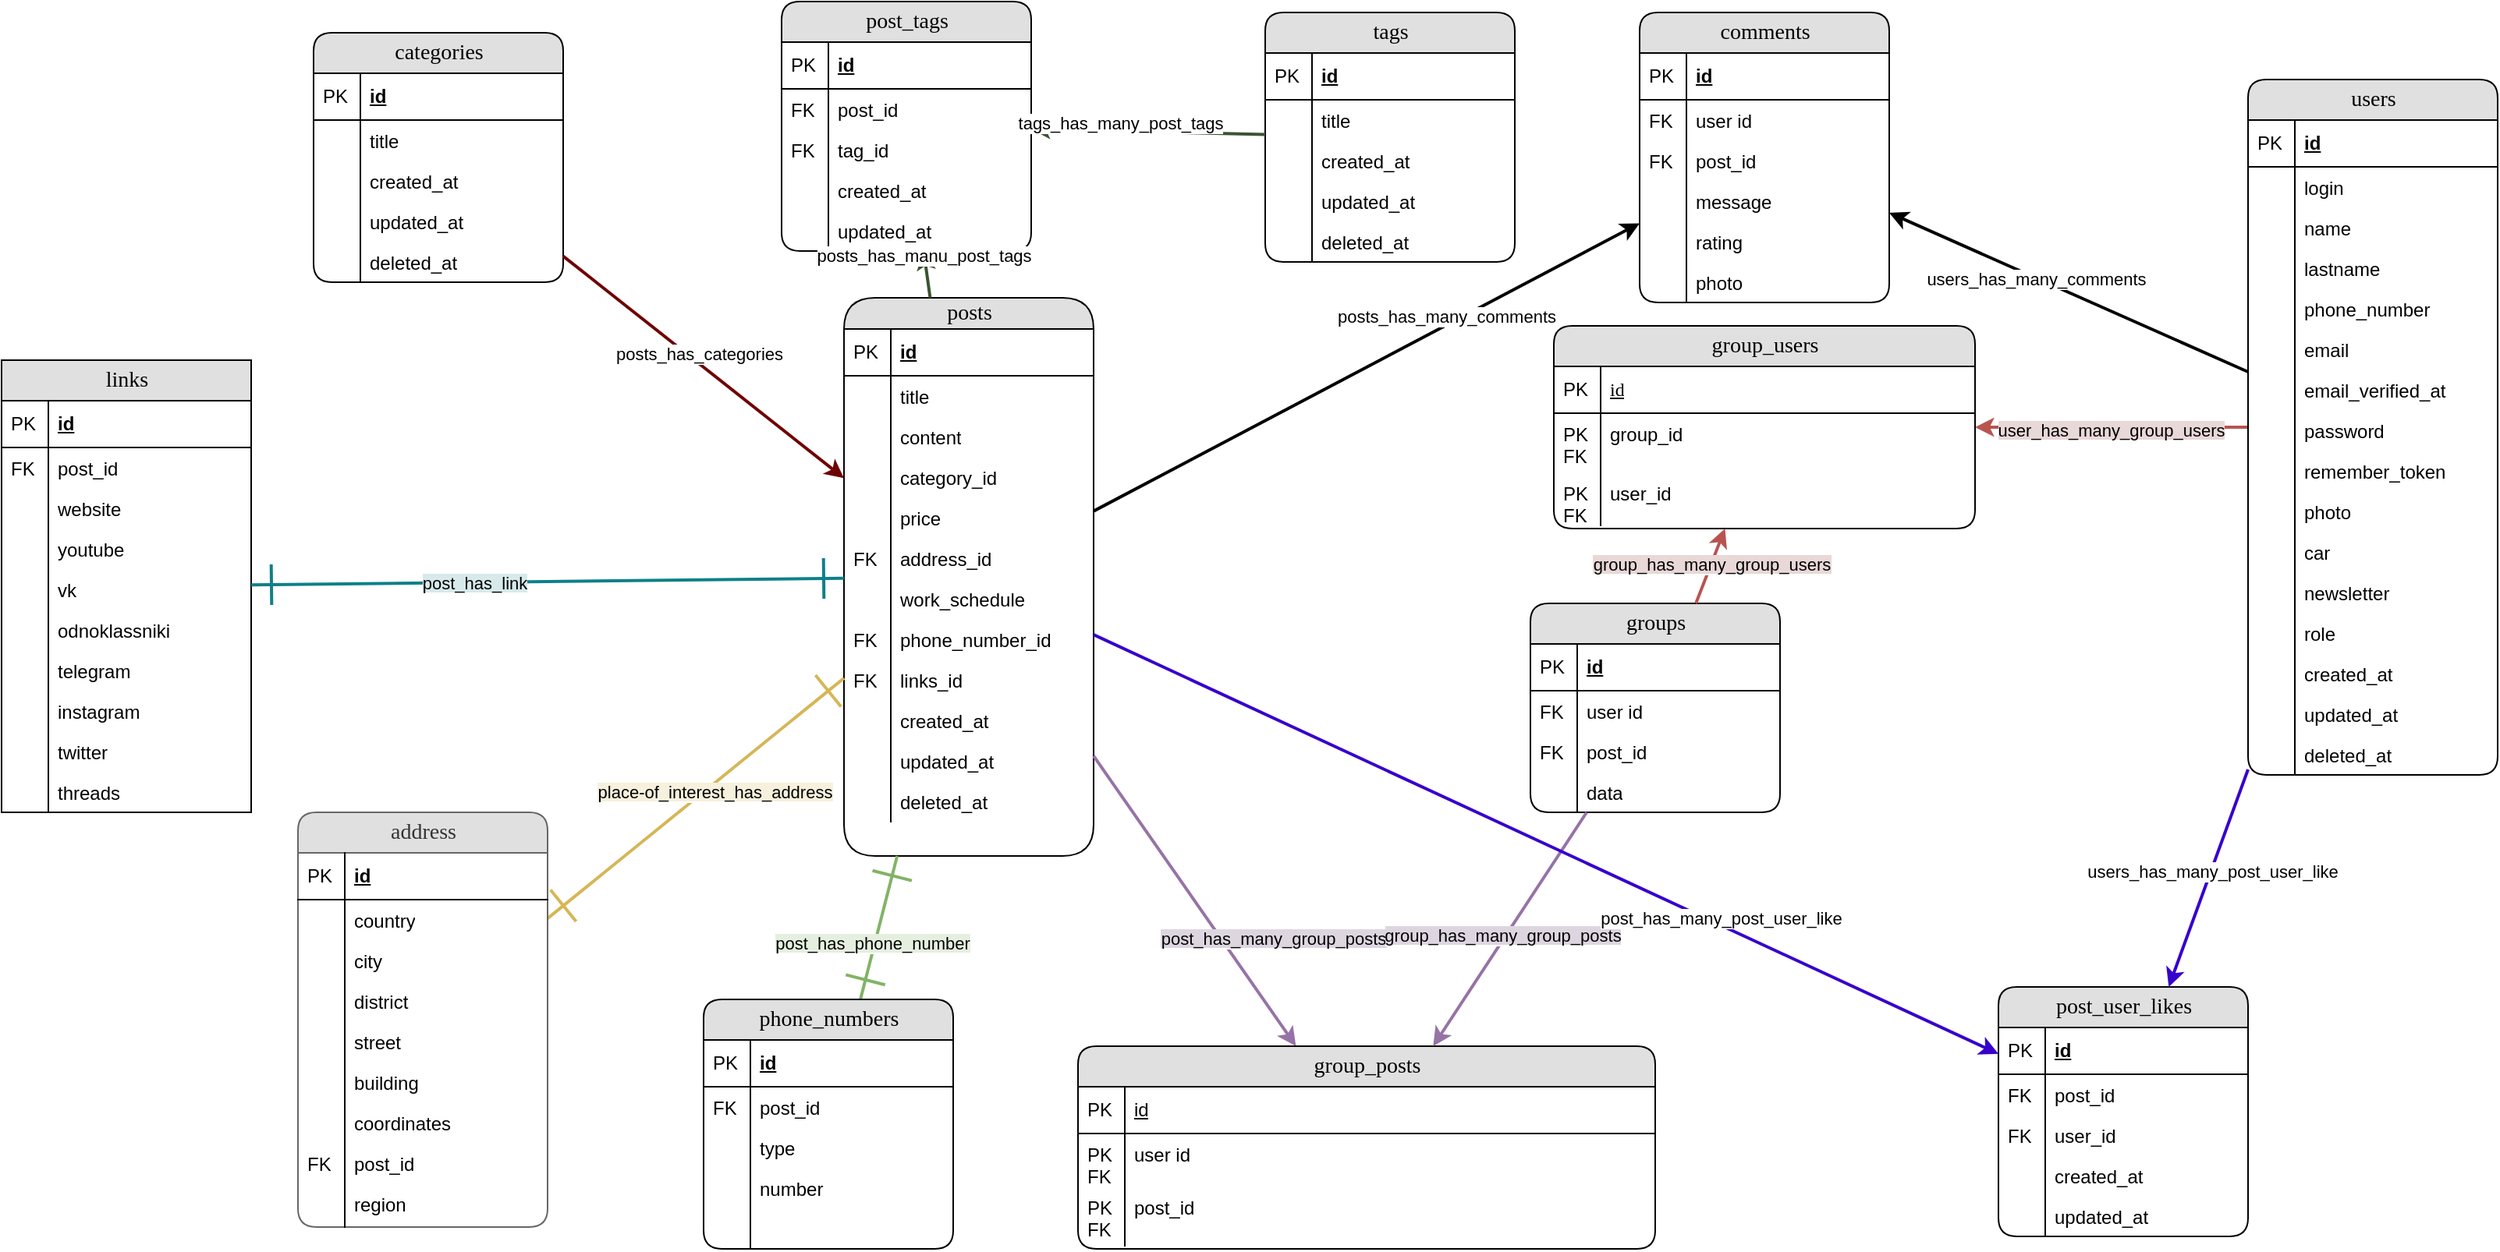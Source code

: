 <mxfile version="24.2.5" type="github">
  <diagram name="Страница — 1" id="zGp6CD3WkkNoBTOQuV84">
    <mxGraphModel dx="2322" dy="1328" grid="1" gridSize="10" guides="1" tooltips="1" connect="1" arrows="1" fold="1" page="1" pageScale="1" pageWidth="827" pageHeight="1169" math="0" shadow="0">
      <root>
        <mxCell id="0" />
        <mxCell id="1" parent="0" />
        <mxCell id="ZuBwo8uALiQfT8giL7Jg-3" value="posts" style="swimlane;html=1;fontStyle=0;childLayout=stackLayout;horizontal=1;startSize=20;fillColor=#e0e0e0;horizontalStack=0;resizeParent=1;resizeLast=0;collapsible=1;marginBottom=0;swimlaneFillColor=#ffffff;align=center;rounded=1;shadow=0;comic=0;labelBackgroundColor=none;strokeWidth=1;fontFamily=Verdana;fontSize=14;glass=0;swimlaneLine=1;arcSize=50;" parent="1" vertex="1">
          <mxGeometry x="950" y="520" width="160" height="358" as="geometry" />
        </mxCell>
        <mxCell id="ZuBwo8uALiQfT8giL7Jg-4" value="id" style="shape=partialRectangle;top=0;left=0;right=0;bottom=1;html=1;align=left;verticalAlign=middle;fillColor=none;spacingLeft=34;spacingRight=4;whiteSpace=wrap;overflow=hidden;rotatable=0;points=[[0,0.5],[1,0.5]];portConstraint=eastwest;dropTarget=0;fontStyle=5;" parent="ZuBwo8uALiQfT8giL7Jg-3" vertex="1">
          <mxGeometry y="20" width="160" height="30" as="geometry" />
        </mxCell>
        <mxCell id="ZuBwo8uALiQfT8giL7Jg-5" value="PK" style="shape=partialRectangle;top=0;left=0;bottom=0;html=1;fillColor=none;align=left;verticalAlign=middle;spacingLeft=4;spacingRight=4;whiteSpace=wrap;overflow=hidden;rotatable=0;points=[];portConstraint=eastwest;part=1;" parent="ZuBwo8uALiQfT8giL7Jg-4" vertex="1" connectable="0">
          <mxGeometry width="30" height="30" as="geometry" />
        </mxCell>
        <mxCell id="hUyVfCE-ce_PjRNwLo-f-9" value="title" style="shape=partialRectangle;top=0;left=0;right=0;bottom=0;html=1;align=left;verticalAlign=top;fillColor=none;spacingLeft=34;spacingRight=4;whiteSpace=wrap;overflow=hidden;rotatable=0;points=[[0,0.5],[1,0.5]];portConstraint=eastwest;dropTarget=0;" vertex="1" parent="ZuBwo8uALiQfT8giL7Jg-3">
          <mxGeometry y="50" width="160" height="26" as="geometry" />
        </mxCell>
        <mxCell id="hUyVfCE-ce_PjRNwLo-f-10" value="" style="shape=partialRectangle;top=0;left=0;bottom=0;html=1;fillColor=none;align=left;verticalAlign=top;spacingLeft=4;spacingRight=4;whiteSpace=wrap;overflow=hidden;rotatable=0;points=[];portConstraint=eastwest;part=1;" vertex="1" connectable="0" parent="hUyVfCE-ce_PjRNwLo-f-9">
          <mxGeometry width="30" height="26" as="geometry" />
        </mxCell>
        <mxCell id="ZuBwo8uALiQfT8giL7Jg-6" value="content" style="shape=partialRectangle;top=0;left=0;right=0;bottom=0;html=1;align=left;verticalAlign=top;fillColor=none;spacingLeft=34;spacingRight=4;whiteSpace=wrap;overflow=hidden;rotatable=0;points=[[0,0.5],[1,0.5]];portConstraint=eastwest;dropTarget=0;" parent="ZuBwo8uALiQfT8giL7Jg-3" vertex="1">
          <mxGeometry y="76" width="160" height="26" as="geometry" />
        </mxCell>
        <mxCell id="ZuBwo8uALiQfT8giL7Jg-7" value="" style="shape=partialRectangle;top=0;left=0;bottom=0;html=1;fillColor=none;align=left;verticalAlign=top;spacingLeft=4;spacingRight=4;whiteSpace=wrap;overflow=hidden;rotatable=0;points=[];portConstraint=eastwest;part=1;" parent="ZuBwo8uALiQfT8giL7Jg-6" vertex="1" connectable="0">
          <mxGeometry width="30" height="26" as="geometry" />
        </mxCell>
        <mxCell id="hUyVfCE-ce_PjRNwLo-f-1" value="category_id" style="shape=partialRectangle;top=0;left=0;right=0;bottom=0;html=1;align=left;verticalAlign=top;fillColor=none;spacingLeft=34;spacingRight=4;whiteSpace=wrap;overflow=hidden;rotatable=0;points=[[0,0.5],[1,0.5]];portConstraint=eastwest;dropTarget=0;" vertex="1" parent="ZuBwo8uALiQfT8giL7Jg-3">
          <mxGeometry y="102" width="160" height="26" as="geometry" />
        </mxCell>
        <mxCell id="hUyVfCE-ce_PjRNwLo-f-2" value="" style="shape=partialRectangle;top=0;left=0;bottom=0;html=1;fillColor=none;align=left;verticalAlign=top;spacingLeft=4;spacingRight=4;whiteSpace=wrap;overflow=hidden;rotatable=0;points=[];portConstraint=eastwest;part=1;" vertex="1" connectable="0" parent="hUyVfCE-ce_PjRNwLo-f-1">
          <mxGeometry width="30" height="26" as="geometry" />
        </mxCell>
        <mxCell id="ZuBwo8uALiQfT8giL7Jg-8" value="price" style="shape=partialRectangle;top=0;left=0;right=0;bottom=0;html=1;align=left;verticalAlign=top;fillColor=none;spacingLeft=34;spacingRight=4;whiteSpace=wrap;overflow=hidden;rotatable=0;points=[[0,0.5],[1,0.5]];portConstraint=eastwest;dropTarget=0;" parent="ZuBwo8uALiQfT8giL7Jg-3" vertex="1">
          <mxGeometry y="128" width="160" height="26" as="geometry" />
        </mxCell>
        <mxCell id="ZuBwo8uALiQfT8giL7Jg-9" value="" style="shape=partialRectangle;top=0;left=0;bottom=0;html=1;fillColor=none;align=left;verticalAlign=top;spacingLeft=4;spacingRight=4;whiteSpace=wrap;overflow=hidden;rotatable=0;points=[];portConstraint=eastwest;part=1;" parent="ZuBwo8uALiQfT8giL7Jg-8" vertex="1" connectable="0">
          <mxGeometry width="30" height="26" as="geometry" />
        </mxCell>
        <mxCell id="ZuBwo8uALiQfT8giL7Jg-10" value="address_id" style="shape=partialRectangle;top=0;left=0;right=0;bottom=0;html=1;align=left;verticalAlign=top;fillColor=none;spacingLeft=34;spacingRight=4;whiteSpace=wrap;overflow=hidden;rotatable=0;points=[[0,0.5],[1,0.5]];portConstraint=eastwest;dropTarget=0;" parent="ZuBwo8uALiQfT8giL7Jg-3" vertex="1">
          <mxGeometry y="154" width="160" height="26" as="geometry" />
        </mxCell>
        <mxCell id="ZuBwo8uALiQfT8giL7Jg-11" value="FK" style="shape=partialRectangle;top=0;left=0;bottom=0;html=1;fillColor=none;align=left;verticalAlign=top;spacingLeft=4;spacingRight=4;whiteSpace=wrap;overflow=hidden;rotatable=0;points=[];portConstraint=eastwest;part=1;" parent="ZuBwo8uALiQfT8giL7Jg-10" vertex="1" connectable="0">
          <mxGeometry width="30" height="26" as="geometry" />
        </mxCell>
        <mxCell id="ZuBwo8uALiQfT8giL7Jg-12" value="work_schedule" style="shape=partialRectangle;top=0;left=0;right=0;bottom=0;html=1;align=left;verticalAlign=top;fillColor=none;spacingLeft=34;spacingRight=4;whiteSpace=wrap;overflow=hidden;rotatable=0;points=[[0,0.5],[1,0.5]];portConstraint=eastwest;dropTarget=0;" parent="ZuBwo8uALiQfT8giL7Jg-3" vertex="1">
          <mxGeometry y="180" width="160" height="26" as="geometry" />
        </mxCell>
        <mxCell id="ZuBwo8uALiQfT8giL7Jg-13" value="" style="shape=partialRectangle;top=0;left=0;bottom=0;html=1;fillColor=none;align=left;verticalAlign=top;spacingLeft=4;spacingRight=4;whiteSpace=wrap;overflow=hidden;rotatable=0;points=[];portConstraint=eastwest;part=1;" parent="ZuBwo8uALiQfT8giL7Jg-12" vertex="1" connectable="0">
          <mxGeometry width="30" height="26" as="geometry" />
        </mxCell>
        <mxCell id="ZuBwo8uALiQfT8giL7Jg-14" value="phone_number_id" style="shape=partialRectangle;top=0;left=0;right=0;bottom=0;html=1;align=left;verticalAlign=top;fillColor=none;spacingLeft=34;spacingRight=4;whiteSpace=wrap;overflow=hidden;rotatable=0;points=[[0,0.5],[1,0.5]];portConstraint=eastwest;dropTarget=0;" parent="ZuBwo8uALiQfT8giL7Jg-3" vertex="1">
          <mxGeometry y="206" width="160" height="26" as="geometry" />
        </mxCell>
        <mxCell id="ZuBwo8uALiQfT8giL7Jg-15" value="FK" style="shape=partialRectangle;top=0;left=0;bottom=0;html=1;fillColor=none;align=left;verticalAlign=top;spacingLeft=4;spacingRight=4;whiteSpace=wrap;overflow=hidden;rotatable=0;points=[];portConstraint=eastwest;part=1;" parent="ZuBwo8uALiQfT8giL7Jg-14" vertex="1" connectable="0">
          <mxGeometry width="30" height="26" as="geometry" />
        </mxCell>
        <mxCell id="ZuBwo8uALiQfT8giL7Jg-16" value="links_id" style="shape=partialRectangle;top=0;left=0;right=0;bottom=0;html=1;align=left;verticalAlign=top;fillColor=none;spacingLeft=34;spacingRight=4;whiteSpace=wrap;overflow=hidden;rotatable=0;points=[[0,0.5],[1,0.5]];portConstraint=eastwest;dropTarget=0;" parent="ZuBwo8uALiQfT8giL7Jg-3" vertex="1">
          <mxGeometry y="232" width="160" height="26" as="geometry" />
        </mxCell>
        <mxCell id="ZuBwo8uALiQfT8giL7Jg-17" value="FK" style="shape=partialRectangle;top=0;left=0;bottom=0;html=1;fillColor=none;align=left;verticalAlign=top;spacingLeft=4;spacingRight=4;whiteSpace=wrap;overflow=hidden;rotatable=0;points=[];portConstraint=eastwest;part=1;" parent="ZuBwo8uALiQfT8giL7Jg-16" vertex="1" connectable="0">
          <mxGeometry width="30" height="26" as="geometry" />
        </mxCell>
        <mxCell id="hUyVfCE-ce_PjRNwLo-f-3" value="created_at" style="shape=partialRectangle;top=0;left=0;right=0;bottom=0;html=1;align=left;verticalAlign=top;fillColor=none;spacingLeft=34;spacingRight=4;whiteSpace=wrap;overflow=hidden;rotatable=0;points=[[0,0.5],[1,0.5]];portConstraint=eastwest;dropTarget=0;" vertex="1" parent="ZuBwo8uALiQfT8giL7Jg-3">
          <mxGeometry y="258" width="160" height="26" as="geometry" />
        </mxCell>
        <mxCell id="hUyVfCE-ce_PjRNwLo-f-4" value="" style="shape=partialRectangle;top=0;left=0;bottom=0;html=1;fillColor=none;align=left;verticalAlign=top;spacingLeft=4;spacingRight=4;whiteSpace=wrap;overflow=hidden;rotatable=0;points=[];portConstraint=eastwest;part=1;" vertex="1" connectable="0" parent="hUyVfCE-ce_PjRNwLo-f-3">
          <mxGeometry width="30" height="26" as="geometry" />
        </mxCell>
        <mxCell id="hUyVfCE-ce_PjRNwLo-f-5" value="updated_at" style="shape=partialRectangle;top=0;left=0;right=0;bottom=0;html=1;align=left;verticalAlign=top;fillColor=none;spacingLeft=34;spacingRight=4;whiteSpace=wrap;overflow=hidden;rotatable=0;points=[[0,0.5],[1,0.5]];portConstraint=eastwest;dropTarget=0;" vertex="1" parent="ZuBwo8uALiQfT8giL7Jg-3">
          <mxGeometry y="284" width="160" height="26" as="geometry" />
        </mxCell>
        <mxCell id="hUyVfCE-ce_PjRNwLo-f-6" value="" style="shape=partialRectangle;top=0;left=0;bottom=0;html=1;fillColor=none;align=left;verticalAlign=top;spacingLeft=4;spacingRight=4;whiteSpace=wrap;overflow=hidden;rotatable=0;points=[];portConstraint=eastwest;part=1;" vertex="1" connectable="0" parent="hUyVfCE-ce_PjRNwLo-f-5">
          <mxGeometry width="30" height="26" as="geometry" />
        </mxCell>
        <mxCell id="hUyVfCE-ce_PjRNwLo-f-7" value="deleted_at" style="shape=partialRectangle;top=0;left=0;right=0;bottom=0;html=1;align=left;verticalAlign=top;fillColor=none;spacingLeft=34;spacingRight=4;whiteSpace=wrap;overflow=hidden;rotatable=0;points=[[0,0.5],[1,0.5]];portConstraint=eastwest;dropTarget=0;" vertex="1" parent="ZuBwo8uALiQfT8giL7Jg-3">
          <mxGeometry y="310" width="160" height="26" as="geometry" />
        </mxCell>
        <mxCell id="hUyVfCE-ce_PjRNwLo-f-8" value="" style="shape=partialRectangle;top=0;left=0;bottom=0;html=1;fillColor=none;align=left;verticalAlign=top;spacingLeft=4;spacingRight=4;whiteSpace=wrap;overflow=hidden;rotatable=0;points=[];portConstraint=eastwest;part=1;" vertex="1" connectable="0" parent="hUyVfCE-ce_PjRNwLo-f-7">
          <mxGeometry width="30" height="26" as="geometry" />
        </mxCell>
        <mxCell id="ZuBwo8uALiQfT8giL7Jg-22" value="comments" style="swimlane;html=1;fontStyle=0;childLayout=stackLayout;horizontal=1;startSize=26;fillColor=#e0e0e0;horizontalStack=0;resizeParent=1;resizeLast=0;collapsible=1;marginBottom=0;swimlaneFillColor=#ffffff;align=center;rounded=1;shadow=0;comic=0;labelBackgroundColor=none;strokeWidth=1;fontFamily=Verdana;fontSize=14" parent="1" vertex="1">
          <mxGeometry x="1460" y="337" width="160" height="186" as="geometry" />
        </mxCell>
        <mxCell id="ZuBwo8uALiQfT8giL7Jg-23" value="id" style="shape=partialRectangle;top=0;left=0;right=0;bottom=1;html=1;align=left;verticalAlign=middle;fillColor=none;spacingLeft=34;spacingRight=4;whiteSpace=wrap;overflow=hidden;rotatable=0;points=[[0,0.5],[1,0.5]];portConstraint=eastwest;dropTarget=0;fontStyle=5;" parent="ZuBwo8uALiQfT8giL7Jg-22" vertex="1">
          <mxGeometry y="26" width="160" height="30" as="geometry" />
        </mxCell>
        <mxCell id="ZuBwo8uALiQfT8giL7Jg-24" value="PK" style="shape=partialRectangle;top=0;left=0;bottom=0;html=1;fillColor=none;align=left;verticalAlign=middle;spacingLeft=4;spacingRight=4;whiteSpace=wrap;overflow=hidden;rotatable=0;points=[];portConstraint=eastwest;part=1;" parent="ZuBwo8uALiQfT8giL7Jg-23" vertex="1" connectable="0">
          <mxGeometry width="30" height="30" as="geometry" />
        </mxCell>
        <mxCell id="ZuBwo8uALiQfT8giL7Jg-25" value="user id" style="shape=partialRectangle;top=0;left=0;right=0;bottom=0;html=1;align=left;verticalAlign=top;fillColor=none;spacingLeft=34;spacingRight=4;whiteSpace=wrap;overflow=hidden;rotatable=0;points=[[0,0.5],[1,0.5]];portConstraint=eastwest;dropTarget=0;" parent="ZuBwo8uALiQfT8giL7Jg-22" vertex="1">
          <mxGeometry y="56" width="160" height="26" as="geometry" />
        </mxCell>
        <mxCell id="ZuBwo8uALiQfT8giL7Jg-26" value="FK" style="shape=partialRectangle;top=0;left=0;bottom=0;html=1;fillColor=none;align=left;verticalAlign=top;spacingLeft=4;spacingRight=4;whiteSpace=wrap;overflow=hidden;rotatable=0;points=[];portConstraint=eastwest;part=1;" parent="ZuBwo8uALiQfT8giL7Jg-25" vertex="1" connectable="0">
          <mxGeometry width="30" height="26" as="geometry" />
        </mxCell>
        <mxCell id="ZuBwo8uALiQfT8giL7Jg-27" value="post_id" style="shape=partialRectangle;top=0;left=0;right=0;bottom=0;html=1;align=left;verticalAlign=top;fillColor=none;spacingLeft=34;spacingRight=4;whiteSpace=wrap;overflow=hidden;rotatable=0;points=[[0,0.5],[1,0.5]];portConstraint=eastwest;dropTarget=0;" parent="ZuBwo8uALiQfT8giL7Jg-22" vertex="1">
          <mxGeometry y="82" width="160" height="26" as="geometry" />
        </mxCell>
        <mxCell id="ZuBwo8uALiQfT8giL7Jg-28" value="FK" style="shape=partialRectangle;top=0;left=0;bottom=0;html=1;fillColor=none;align=left;verticalAlign=top;spacingLeft=4;spacingRight=4;whiteSpace=wrap;overflow=hidden;rotatable=0;points=[];portConstraint=eastwest;part=1;" parent="ZuBwo8uALiQfT8giL7Jg-27" vertex="1" connectable="0">
          <mxGeometry width="30" height="26" as="geometry" />
        </mxCell>
        <mxCell id="ZuBwo8uALiQfT8giL7Jg-29" value="message" style="shape=partialRectangle;top=0;left=0;right=0;bottom=0;html=1;align=left;verticalAlign=top;fillColor=none;spacingLeft=34;spacingRight=4;whiteSpace=wrap;overflow=hidden;rotatable=0;points=[[0,0.5],[1,0.5]];portConstraint=eastwest;dropTarget=0;" parent="ZuBwo8uALiQfT8giL7Jg-22" vertex="1">
          <mxGeometry y="108" width="160" height="26" as="geometry" />
        </mxCell>
        <mxCell id="ZuBwo8uALiQfT8giL7Jg-30" value="" style="shape=partialRectangle;top=0;left=0;bottom=0;html=1;fillColor=none;align=left;verticalAlign=top;spacingLeft=4;spacingRight=4;whiteSpace=wrap;overflow=hidden;rotatable=0;points=[];portConstraint=eastwest;part=1;" parent="ZuBwo8uALiQfT8giL7Jg-29" vertex="1" connectable="0">
          <mxGeometry width="30" height="26" as="geometry" />
        </mxCell>
        <mxCell id="ZuBwo8uALiQfT8giL7Jg-31" value="rating" style="shape=partialRectangle;top=0;left=0;right=0;bottom=0;html=1;align=left;verticalAlign=top;fillColor=none;spacingLeft=34;spacingRight=4;whiteSpace=wrap;overflow=hidden;rotatable=0;points=[[0,0.5],[1,0.5]];portConstraint=eastwest;dropTarget=0;" parent="ZuBwo8uALiQfT8giL7Jg-22" vertex="1">
          <mxGeometry y="134" width="160" height="26" as="geometry" />
        </mxCell>
        <mxCell id="ZuBwo8uALiQfT8giL7Jg-32" value="" style="shape=partialRectangle;top=0;left=0;bottom=0;html=1;fillColor=none;align=left;verticalAlign=top;spacingLeft=4;spacingRight=4;whiteSpace=wrap;overflow=hidden;rotatable=0;points=[];portConstraint=eastwest;part=1;" parent="ZuBwo8uALiQfT8giL7Jg-31" vertex="1" connectable="0">
          <mxGeometry width="30" height="26" as="geometry" />
        </mxCell>
        <mxCell id="ZuBwo8uALiQfT8giL7Jg-33" value="photo" style="shape=partialRectangle;top=0;left=0;right=0;bottom=0;html=1;align=left;verticalAlign=top;fillColor=none;spacingLeft=34;spacingRight=4;whiteSpace=wrap;overflow=hidden;rotatable=0;points=[[0,0.5],[1,0.5]];portConstraint=eastwest;dropTarget=0;" parent="ZuBwo8uALiQfT8giL7Jg-22" vertex="1">
          <mxGeometry y="160" width="160" height="26" as="geometry" />
        </mxCell>
        <mxCell id="ZuBwo8uALiQfT8giL7Jg-34" value="" style="shape=partialRectangle;top=0;left=0;bottom=0;html=1;fillColor=none;align=left;verticalAlign=top;spacingLeft=4;spacingRight=4;whiteSpace=wrap;overflow=hidden;rotatable=0;points=[];portConstraint=eastwest;part=1;" parent="ZuBwo8uALiQfT8giL7Jg-33" vertex="1" connectable="0">
          <mxGeometry width="30" height="26" as="geometry" />
        </mxCell>
        <mxCell id="ZuBwo8uALiQfT8giL7Jg-35" style="rounded=0;orthogonalLoop=1;jettySize=auto;html=1;startArrow=none;startFill=0;endArrow=classic;endFill=1;endSize=6;startSize=6;fillColor=#f8cecc;strokeColor=#b85450;strokeWidth=2;" parent="1" source="ZuBwo8uALiQfT8giL7Jg-37" target="ZuBwo8uALiQfT8giL7Jg-148" edge="1">
          <mxGeometry relative="1" as="geometry" />
        </mxCell>
        <mxCell id="ZuBwo8uALiQfT8giL7Jg-36" value="&lt;span style=&quot;background-color: rgb(232, 216, 215);&quot;&gt;user_has_many_group_users&lt;/span&gt;" style="edgeLabel;html=1;align=center;verticalAlign=middle;resizable=0;points=[];" parent="ZuBwo8uALiQfT8giL7Jg-35" vertex="1" connectable="0">
          <mxGeometry x="0.007" y="2" relative="1" as="geometry">
            <mxPoint as="offset" />
          </mxGeometry>
        </mxCell>
        <mxCell id="ZuBwo8uALiQfT8giL7Jg-37" value="users" style="swimlane;html=1;fontStyle=0;childLayout=stackLayout;horizontal=1;startSize=26;fillColor=#e0e0e0;horizontalStack=0;resizeParent=1;resizeLast=0;collapsible=1;marginBottom=0;swimlaneFillColor=#ffffff;align=center;rounded=1;shadow=0;comic=0;labelBackgroundColor=none;strokeWidth=1;fontFamily=Verdana;fontSize=14" parent="1" vertex="1">
          <mxGeometry x="1850" y="380" width="160" height="446" as="geometry" />
        </mxCell>
        <mxCell id="ZuBwo8uALiQfT8giL7Jg-38" value="id" style="shape=partialRectangle;top=0;left=0;right=0;bottom=1;html=1;align=left;verticalAlign=middle;fillColor=none;spacingLeft=34;spacingRight=4;whiteSpace=wrap;overflow=hidden;rotatable=0;points=[[0,0.5],[1,0.5]];portConstraint=eastwest;dropTarget=0;fontStyle=5;" parent="ZuBwo8uALiQfT8giL7Jg-37" vertex="1">
          <mxGeometry y="26" width="160" height="30" as="geometry" />
        </mxCell>
        <mxCell id="ZuBwo8uALiQfT8giL7Jg-39" value="PK" style="shape=partialRectangle;top=0;left=0;bottom=0;html=1;fillColor=none;align=left;verticalAlign=middle;spacingLeft=4;spacingRight=4;whiteSpace=wrap;overflow=hidden;rotatable=0;points=[];portConstraint=eastwest;part=1;" parent="ZuBwo8uALiQfT8giL7Jg-38" vertex="1" connectable="0">
          <mxGeometry width="30" height="30" as="geometry" />
        </mxCell>
        <mxCell id="ZuBwo8uALiQfT8giL7Jg-40" value="login" style="shape=partialRectangle;top=0;left=0;right=0;bottom=0;html=1;align=left;verticalAlign=top;fillColor=none;spacingLeft=34;spacingRight=4;whiteSpace=wrap;overflow=hidden;rotatable=0;points=[[0,0.5],[1,0.5]];portConstraint=eastwest;dropTarget=0;" parent="ZuBwo8uALiQfT8giL7Jg-37" vertex="1">
          <mxGeometry y="56" width="160" height="26" as="geometry" />
        </mxCell>
        <mxCell id="ZuBwo8uALiQfT8giL7Jg-41" value="" style="shape=partialRectangle;top=0;left=0;bottom=0;html=1;fillColor=none;align=left;verticalAlign=top;spacingLeft=4;spacingRight=4;whiteSpace=wrap;overflow=hidden;rotatable=0;points=[];portConstraint=eastwest;part=1;" parent="ZuBwo8uALiQfT8giL7Jg-40" vertex="1" connectable="0">
          <mxGeometry width="30" height="26" as="geometry" />
        </mxCell>
        <mxCell id="ZuBwo8uALiQfT8giL7Jg-42" value="name" style="shape=partialRectangle;top=0;left=0;right=0;bottom=0;html=1;align=left;verticalAlign=top;fillColor=none;spacingLeft=34;spacingRight=4;whiteSpace=wrap;overflow=hidden;rotatable=0;points=[[0,0.5],[1,0.5]];portConstraint=eastwest;dropTarget=0;" parent="ZuBwo8uALiQfT8giL7Jg-37" vertex="1">
          <mxGeometry y="82" width="160" height="26" as="geometry" />
        </mxCell>
        <mxCell id="ZuBwo8uALiQfT8giL7Jg-43" value="" style="shape=partialRectangle;top=0;left=0;bottom=0;html=1;fillColor=none;align=left;verticalAlign=top;spacingLeft=4;spacingRight=4;whiteSpace=wrap;overflow=hidden;rotatable=0;points=[];portConstraint=eastwest;part=1;" parent="ZuBwo8uALiQfT8giL7Jg-42" vertex="1" connectable="0">
          <mxGeometry width="30" height="26" as="geometry" />
        </mxCell>
        <mxCell id="ZuBwo8uALiQfT8giL7Jg-44" value="lastname" style="shape=partialRectangle;top=0;left=0;right=0;bottom=0;html=1;align=left;verticalAlign=top;fillColor=none;spacingLeft=34;spacingRight=4;whiteSpace=wrap;overflow=hidden;rotatable=0;points=[[0,0.5],[1,0.5]];portConstraint=eastwest;dropTarget=0;" parent="ZuBwo8uALiQfT8giL7Jg-37" vertex="1">
          <mxGeometry y="108" width="160" height="26" as="geometry" />
        </mxCell>
        <mxCell id="ZuBwo8uALiQfT8giL7Jg-45" value="" style="shape=partialRectangle;top=0;left=0;bottom=0;html=1;fillColor=none;align=left;verticalAlign=top;spacingLeft=4;spacingRight=4;whiteSpace=wrap;overflow=hidden;rotatable=0;points=[];portConstraint=eastwest;part=1;" parent="ZuBwo8uALiQfT8giL7Jg-44" vertex="1" connectable="0">
          <mxGeometry width="30" height="26" as="geometry" />
        </mxCell>
        <mxCell id="ZuBwo8uALiQfT8giL7Jg-46" value="phone_number" style="shape=partialRectangle;top=0;left=0;right=0;bottom=0;html=1;align=left;verticalAlign=top;fillColor=none;spacingLeft=34;spacingRight=4;whiteSpace=wrap;overflow=hidden;rotatable=0;points=[[0,0.5],[1,0.5]];portConstraint=eastwest;dropTarget=0;" parent="ZuBwo8uALiQfT8giL7Jg-37" vertex="1">
          <mxGeometry y="134" width="160" height="26" as="geometry" />
        </mxCell>
        <mxCell id="ZuBwo8uALiQfT8giL7Jg-47" value="" style="shape=partialRectangle;top=0;left=0;bottom=0;html=1;fillColor=none;align=left;verticalAlign=top;spacingLeft=4;spacingRight=4;whiteSpace=wrap;overflow=hidden;rotatable=0;points=[];portConstraint=eastwest;part=1;" parent="ZuBwo8uALiQfT8giL7Jg-46" vertex="1" connectable="0">
          <mxGeometry width="30" height="26" as="geometry" />
        </mxCell>
        <mxCell id="ZuBwo8uALiQfT8giL7Jg-48" value="email" style="shape=partialRectangle;top=0;left=0;right=0;bottom=0;html=1;align=left;verticalAlign=top;fillColor=none;spacingLeft=34;spacingRight=4;whiteSpace=wrap;overflow=hidden;rotatable=0;points=[[0,0.5],[1,0.5]];portConstraint=eastwest;dropTarget=0;" parent="ZuBwo8uALiQfT8giL7Jg-37" vertex="1">
          <mxGeometry y="160" width="160" height="26" as="geometry" />
        </mxCell>
        <mxCell id="ZuBwo8uALiQfT8giL7Jg-49" value="" style="shape=partialRectangle;top=0;left=0;bottom=0;html=1;fillColor=none;align=left;verticalAlign=top;spacingLeft=4;spacingRight=4;whiteSpace=wrap;overflow=hidden;rotatable=0;points=[];portConstraint=eastwest;part=1;" parent="ZuBwo8uALiQfT8giL7Jg-48" vertex="1" connectable="0">
          <mxGeometry width="30" height="26" as="geometry" />
        </mxCell>
        <mxCell id="hUyVfCE-ce_PjRNwLo-f-59" value="email_verified_at" style="shape=partialRectangle;top=0;left=0;right=0;bottom=0;html=1;align=left;verticalAlign=top;fillColor=none;spacingLeft=34;spacingRight=4;whiteSpace=wrap;overflow=hidden;rotatable=0;points=[[0,0.5],[1,0.5]];portConstraint=eastwest;dropTarget=0;" vertex="1" parent="ZuBwo8uALiQfT8giL7Jg-37">
          <mxGeometry y="186" width="160" height="26" as="geometry" />
        </mxCell>
        <mxCell id="hUyVfCE-ce_PjRNwLo-f-60" value="" style="shape=partialRectangle;top=0;left=0;bottom=0;html=1;fillColor=none;align=left;verticalAlign=top;spacingLeft=4;spacingRight=4;whiteSpace=wrap;overflow=hidden;rotatable=0;points=[];portConstraint=eastwest;part=1;" vertex="1" connectable="0" parent="hUyVfCE-ce_PjRNwLo-f-59">
          <mxGeometry width="30" height="26" as="geometry" />
        </mxCell>
        <mxCell id="ZuBwo8uALiQfT8giL7Jg-50" value="password" style="shape=partialRectangle;top=0;left=0;right=0;bottom=0;html=1;align=left;verticalAlign=top;fillColor=none;spacingLeft=34;spacingRight=4;whiteSpace=wrap;overflow=hidden;rotatable=0;points=[[0,0.5],[1,0.5]];portConstraint=eastwest;dropTarget=0;" parent="ZuBwo8uALiQfT8giL7Jg-37" vertex="1">
          <mxGeometry y="212" width="160" height="26" as="geometry" />
        </mxCell>
        <mxCell id="ZuBwo8uALiQfT8giL7Jg-51" value="" style="shape=partialRectangle;top=0;left=0;bottom=0;html=1;fillColor=none;align=left;verticalAlign=top;spacingLeft=4;spacingRight=4;whiteSpace=wrap;overflow=hidden;rotatable=0;points=[];portConstraint=eastwest;part=1;" parent="ZuBwo8uALiQfT8giL7Jg-50" vertex="1" connectable="0">
          <mxGeometry width="30" height="26" as="geometry" />
        </mxCell>
        <mxCell id="hUyVfCE-ce_PjRNwLo-f-61" value="remember_token" style="shape=partialRectangle;top=0;left=0;right=0;bottom=0;html=1;align=left;verticalAlign=top;fillColor=none;spacingLeft=34;spacingRight=4;whiteSpace=wrap;overflow=hidden;rotatable=0;points=[[0,0.5],[1,0.5]];portConstraint=eastwest;dropTarget=0;" vertex="1" parent="ZuBwo8uALiQfT8giL7Jg-37">
          <mxGeometry y="238" width="160" height="26" as="geometry" />
        </mxCell>
        <mxCell id="hUyVfCE-ce_PjRNwLo-f-62" value="" style="shape=partialRectangle;top=0;left=0;bottom=0;html=1;fillColor=none;align=left;verticalAlign=top;spacingLeft=4;spacingRight=4;whiteSpace=wrap;overflow=hidden;rotatable=0;points=[];portConstraint=eastwest;part=1;" vertex="1" connectable="0" parent="hUyVfCE-ce_PjRNwLo-f-61">
          <mxGeometry width="30" height="26" as="geometry" />
        </mxCell>
        <mxCell id="ZuBwo8uALiQfT8giL7Jg-52" value="photo" style="shape=partialRectangle;top=0;left=0;right=0;bottom=0;html=1;align=left;verticalAlign=top;fillColor=none;spacingLeft=34;spacingRight=4;whiteSpace=wrap;overflow=hidden;rotatable=0;points=[[0,0.5],[1,0.5]];portConstraint=eastwest;dropTarget=0;" parent="ZuBwo8uALiQfT8giL7Jg-37" vertex="1">
          <mxGeometry y="264" width="160" height="26" as="geometry" />
        </mxCell>
        <mxCell id="ZuBwo8uALiQfT8giL7Jg-53" value="" style="shape=partialRectangle;top=0;left=0;bottom=0;html=1;fillColor=none;align=left;verticalAlign=top;spacingLeft=4;spacingRight=4;whiteSpace=wrap;overflow=hidden;rotatable=0;points=[];portConstraint=eastwest;part=1;" parent="ZuBwo8uALiQfT8giL7Jg-52" vertex="1" connectable="0">
          <mxGeometry width="30" height="26" as="geometry" />
        </mxCell>
        <mxCell id="ZuBwo8uALiQfT8giL7Jg-54" value="car" style="shape=partialRectangle;top=0;left=0;right=0;bottom=0;html=1;align=left;verticalAlign=top;fillColor=none;spacingLeft=34;spacingRight=4;whiteSpace=wrap;overflow=hidden;rotatable=0;points=[[0,0.5],[1,0.5]];portConstraint=eastwest;dropTarget=0;" parent="ZuBwo8uALiQfT8giL7Jg-37" vertex="1">
          <mxGeometry y="290" width="160" height="26" as="geometry" />
        </mxCell>
        <mxCell id="ZuBwo8uALiQfT8giL7Jg-55" value="" style="shape=partialRectangle;top=0;left=0;bottom=0;html=1;fillColor=none;align=left;verticalAlign=top;spacingLeft=4;spacingRight=4;whiteSpace=wrap;overflow=hidden;rotatable=0;points=[];portConstraint=eastwest;part=1;" parent="ZuBwo8uALiQfT8giL7Jg-54" vertex="1" connectable="0">
          <mxGeometry width="30" height="26" as="geometry" />
        </mxCell>
        <mxCell id="ZuBwo8uALiQfT8giL7Jg-56" value="newsletter" style="shape=partialRectangle;top=0;left=0;right=0;bottom=0;html=1;align=left;verticalAlign=top;fillColor=none;spacingLeft=34;spacingRight=4;whiteSpace=wrap;overflow=hidden;rotatable=0;points=[[0,0.5],[1,0.5]];portConstraint=eastwest;dropTarget=0;" parent="ZuBwo8uALiQfT8giL7Jg-37" vertex="1">
          <mxGeometry y="316" width="160" height="26" as="geometry" />
        </mxCell>
        <mxCell id="ZuBwo8uALiQfT8giL7Jg-57" value="" style="shape=partialRectangle;top=0;left=0;bottom=0;html=1;fillColor=none;align=left;verticalAlign=top;spacingLeft=4;spacingRight=4;whiteSpace=wrap;overflow=hidden;rotatable=0;points=[];portConstraint=eastwest;part=1;" parent="ZuBwo8uALiQfT8giL7Jg-56" vertex="1" connectable="0">
          <mxGeometry width="30" height="26" as="geometry" />
        </mxCell>
        <mxCell id="hUyVfCE-ce_PjRNwLo-f-69" value="role" style="shape=partialRectangle;top=0;left=0;right=0;bottom=0;html=1;align=left;verticalAlign=top;fillColor=none;spacingLeft=34;spacingRight=4;whiteSpace=wrap;overflow=hidden;rotatable=0;points=[[0,0.5],[1,0.5]];portConstraint=eastwest;dropTarget=0;" vertex="1" parent="ZuBwo8uALiQfT8giL7Jg-37">
          <mxGeometry y="342" width="160" height="26" as="geometry" />
        </mxCell>
        <mxCell id="hUyVfCE-ce_PjRNwLo-f-70" value="" style="shape=partialRectangle;top=0;left=0;bottom=0;html=1;fillColor=none;align=left;verticalAlign=top;spacingLeft=4;spacingRight=4;whiteSpace=wrap;overflow=hidden;rotatable=0;points=[];portConstraint=eastwest;part=1;" vertex="1" connectable="0" parent="hUyVfCE-ce_PjRNwLo-f-69">
          <mxGeometry width="30" height="26" as="geometry" />
        </mxCell>
        <mxCell id="hUyVfCE-ce_PjRNwLo-f-63" value="created_at" style="shape=partialRectangle;top=0;left=0;right=0;bottom=0;html=1;align=left;verticalAlign=top;fillColor=none;spacingLeft=34;spacingRight=4;whiteSpace=wrap;overflow=hidden;rotatable=0;points=[[0,0.5],[1,0.5]];portConstraint=eastwest;dropTarget=0;" vertex="1" parent="ZuBwo8uALiQfT8giL7Jg-37">
          <mxGeometry y="368" width="160" height="26" as="geometry" />
        </mxCell>
        <mxCell id="hUyVfCE-ce_PjRNwLo-f-64" value="" style="shape=partialRectangle;top=0;left=0;bottom=0;html=1;fillColor=none;align=left;verticalAlign=top;spacingLeft=4;spacingRight=4;whiteSpace=wrap;overflow=hidden;rotatable=0;points=[];portConstraint=eastwest;part=1;" vertex="1" connectable="0" parent="hUyVfCE-ce_PjRNwLo-f-63">
          <mxGeometry width="30" height="26" as="geometry" />
        </mxCell>
        <mxCell id="hUyVfCE-ce_PjRNwLo-f-65" value="updated_at" style="shape=partialRectangle;top=0;left=0;right=0;bottom=0;html=1;align=left;verticalAlign=top;fillColor=none;spacingLeft=34;spacingRight=4;whiteSpace=wrap;overflow=hidden;rotatable=0;points=[[0,0.5],[1,0.5]];portConstraint=eastwest;dropTarget=0;" vertex="1" parent="ZuBwo8uALiQfT8giL7Jg-37">
          <mxGeometry y="394" width="160" height="26" as="geometry" />
        </mxCell>
        <mxCell id="hUyVfCE-ce_PjRNwLo-f-66" value="" style="shape=partialRectangle;top=0;left=0;bottom=0;html=1;fillColor=none;align=left;verticalAlign=top;spacingLeft=4;spacingRight=4;whiteSpace=wrap;overflow=hidden;rotatable=0;points=[];portConstraint=eastwest;part=1;" vertex="1" connectable="0" parent="hUyVfCE-ce_PjRNwLo-f-65">
          <mxGeometry width="30" height="26" as="geometry" />
        </mxCell>
        <mxCell id="hUyVfCE-ce_PjRNwLo-f-67" value="deleted_at" style="shape=partialRectangle;top=0;left=0;right=0;bottom=0;html=1;align=left;verticalAlign=top;fillColor=none;spacingLeft=34;spacingRight=4;whiteSpace=wrap;overflow=hidden;rotatable=0;points=[[0,0.5],[1,0.5]];portConstraint=eastwest;dropTarget=0;" vertex="1" parent="ZuBwo8uALiQfT8giL7Jg-37">
          <mxGeometry y="420" width="160" height="26" as="geometry" />
        </mxCell>
        <mxCell id="hUyVfCE-ce_PjRNwLo-f-68" value="" style="shape=partialRectangle;top=0;left=0;bottom=0;html=1;fillColor=none;align=left;verticalAlign=top;spacingLeft=4;spacingRight=4;whiteSpace=wrap;overflow=hidden;rotatable=0;points=[];portConstraint=eastwest;part=1;" vertex="1" connectable="0" parent="hUyVfCE-ce_PjRNwLo-f-67">
          <mxGeometry width="30" height="26" as="geometry" />
        </mxCell>
        <mxCell id="ZuBwo8uALiQfT8giL7Jg-60" value="links" style="swimlane;html=1;fontStyle=0;childLayout=stackLayout;horizontal=1;startSize=26;fillColor=#e0e0e0;horizontalStack=0;resizeParent=1;resizeLast=0;collapsible=1;marginBottom=0;swimlaneFillColor=#ffffff;align=center;rounded=1;shadow=0;comic=0;labelBackgroundColor=none;strokeWidth=1;fontFamily=Verdana;fontSize=14;arcSize=0;" parent="1" vertex="1">
          <mxGeometry x="410" y="560" width="160" height="290" as="geometry" />
        </mxCell>
        <mxCell id="ZuBwo8uALiQfT8giL7Jg-61" value="id" style="shape=partialRectangle;top=0;left=0;right=0;bottom=1;html=1;align=left;verticalAlign=middle;fillColor=none;spacingLeft=34;spacingRight=4;whiteSpace=wrap;overflow=hidden;rotatable=0;points=[[0,0.5],[1,0.5]];portConstraint=eastwest;dropTarget=0;fontStyle=5;" parent="ZuBwo8uALiQfT8giL7Jg-60" vertex="1">
          <mxGeometry y="26" width="160" height="30" as="geometry" />
        </mxCell>
        <mxCell id="ZuBwo8uALiQfT8giL7Jg-62" value="PK" style="shape=partialRectangle;top=0;left=0;bottom=0;html=1;fillColor=none;align=left;verticalAlign=middle;spacingLeft=4;spacingRight=4;whiteSpace=wrap;overflow=hidden;rotatable=0;points=[];portConstraint=eastwest;part=1;" parent="ZuBwo8uALiQfT8giL7Jg-61" vertex="1" connectable="0">
          <mxGeometry width="30" height="30" as="geometry" />
        </mxCell>
        <mxCell id="ZuBwo8uALiQfT8giL7Jg-63" value="post_id" style="shape=partialRectangle;top=0;left=0;right=0;bottom=0;html=1;align=left;verticalAlign=top;fillColor=none;spacingLeft=34;spacingRight=4;whiteSpace=wrap;overflow=hidden;rotatable=0;points=[[0,0.5],[1,0.5]];portConstraint=eastwest;dropTarget=0;" parent="ZuBwo8uALiQfT8giL7Jg-60" vertex="1">
          <mxGeometry y="56" width="160" height="26" as="geometry" />
        </mxCell>
        <mxCell id="ZuBwo8uALiQfT8giL7Jg-64" value="FK" style="shape=partialRectangle;top=0;left=0;bottom=0;html=1;fillColor=none;align=left;verticalAlign=top;spacingLeft=4;spacingRight=4;whiteSpace=wrap;overflow=hidden;rotatable=0;points=[];portConstraint=eastwest;part=1;" parent="ZuBwo8uALiQfT8giL7Jg-63" vertex="1" connectable="0">
          <mxGeometry width="30" height="26" as="geometry" />
        </mxCell>
        <mxCell id="ZuBwo8uALiQfT8giL7Jg-65" value="website" style="shape=partialRectangle;top=0;left=0;right=0;bottom=0;html=1;align=left;verticalAlign=top;fillColor=none;spacingLeft=34;spacingRight=4;whiteSpace=wrap;overflow=hidden;rotatable=0;points=[[0,0.5],[1,0.5]];portConstraint=eastwest;dropTarget=0;" parent="ZuBwo8uALiQfT8giL7Jg-60" vertex="1">
          <mxGeometry y="82" width="160" height="26" as="geometry" />
        </mxCell>
        <mxCell id="ZuBwo8uALiQfT8giL7Jg-66" value="" style="shape=partialRectangle;top=0;left=0;bottom=0;html=1;fillColor=none;align=left;verticalAlign=top;spacingLeft=4;spacingRight=4;whiteSpace=wrap;overflow=hidden;rotatable=0;points=[];portConstraint=eastwest;part=1;" parent="ZuBwo8uALiQfT8giL7Jg-65" vertex="1" connectable="0">
          <mxGeometry width="30" height="26" as="geometry" />
        </mxCell>
        <mxCell id="ZuBwo8uALiQfT8giL7Jg-67" value="youtube" style="shape=partialRectangle;top=0;left=0;right=0;bottom=0;html=1;align=left;verticalAlign=top;fillColor=none;spacingLeft=34;spacingRight=4;whiteSpace=wrap;overflow=hidden;rotatable=0;points=[[0,0.5],[1,0.5]];portConstraint=eastwest;dropTarget=0;" parent="ZuBwo8uALiQfT8giL7Jg-60" vertex="1">
          <mxGeometry y="108" width="160" height="26" as="geometry" />
        </mxCell>
        <mxCell id="ZuBwo8uALiQfT8giL7Jg-68" value="" style="shape=partialRectangle;top=0;left=0;bottom=0;html=1;fillColor=none;align=left;verticalAlign=top;spacingLeft=4;spacingRight=4;whiteSpace=wrap;overflow=hidden;rotatable=0;points=[];portConstraint=eastwest;part=1;" parent="ZuBwo8uALiQfT8giL7Jg-67" vertex="1" connectable="0">
          <mxGeometry width="30" height="26" as="geometry" />
        </mxCell>
        <mxCell id="ZuBwo8uALiQfT8giL7Jg-69" value="vk" style="shape=partialRectangle;top=0;left=0;right=0;bottom=0;html=1;align=left;verticalAlign=top;fillColor=none;spacingLeft=34;spacingRight=4;whiteSpace=wrap;overflow=hidden;rotatable=0;points=[[0,0.5],[1,0.5]];portConstraint=eastwest;dropTarget=0;" parent="ZuBwo8uALiQfT8giL7Jg-60" vertex="1">
          <mxGeometry y="134" width="160" height="26" as="geometry" />
        </mxCell>
        <mxCell id="ZuBwo8uALiQfT8giL7Jg-70" value="" style="shape=partialRectangle;top=0;left=0;bottom=0;html=1;fillColor=none;align=left;verticalAlign=top;spacingLeft=4;spacingRight=4;whiteSpace=wrap;overflow=hidden;rotatable=0;points=[];portConstraint=eastwest;part=1;" parent="ZuBwo8uALiQfT8giL7Jg-69" vertex="1" connectable="0">
          <mxGeometry width="30" height="26" as="geometry" />
        </mxCell>
        <mxCell id="ZuBwo8uALiQfT8giL7Jg-71" value="odnoklassniki" style="shape=partialRectangle;top=0;left=0;right=0;bottom=0;html=1;align=left;verticalAlign=top;fillColor=none;spacingLeft=34;spacingRight=4;whiteSpace=wrap;overflow=hidden;rotatable=0;points=[[0,0.5],[1,0.5]];portConstraint=eastwest;dropTarget=0;" parent="ZuBwo8uALiQfT8giL7Jg-60" vertex="1">
          <mxGeometry y="160" width="160" height="26" as="geometry" />
        </mxCell>
        <mxCell id="ZuBwo8uALiQfT8giL7Jg-72" value="" style="shape=partialRectangle;top=0;left=0;bottom=0;html=1;fillColor=none;align=left;verticalAlign=top;spacingLeft=4;spacingRight=4;whiteSpace=wrap;overflow=hidden;rotatable=0;points=[];portConstraint=eastwest;part=1;" parent="ZuBwo8uALiQfT8giL7Jg-71" vertex="1" connectable="0">
          <mxGeometry width="30" height="26" as="geometry" />
        </mxCell>
        <mxCell id="ZuBwo8uALiQfT8giL7Jg-73" value="telegram" style="shape=partialRectangle;top=0;left=0;right=0;bottom=0;html=1;align=left;verticalAlign=top;fillColor=none;spacingLeft=34;spacingRight=4;whiteSpace=wrap;overflow=hidden;rotatable=0;points=[[0,0.5],[1,0.5]];portConstraint=eastwest;dropTarget=0;" parent="ZuBwo8uALiQfT8giL7Jg-60" vertex="1">
          <mxGeometry y="186" width="160" height="26" as="geometry" />
        </mxCell>
        <mxCell id="ZuBwo8uALiQfT8giL7Jg-74" value="" style="shape=partialRectangle;top=0;left=0;bottom=0;html=1;fillColor=none;align=left;verticalAlign=top;spacingLeft=4;spacingRight=4;whiteSpace=wrap;overflow=hidden;rotatable=0;points=[];portConstraint=eastwest;part=1;" parent="ZuBwo8uALiQfT8giL7Jg-73" vertex="1" connectable="0">
          <mxGeometry width="30" height="26" as="geometry" />
        </mxCell>
        <mxCell id="ZuBwo8uALiQfT8giL7Jg-75" value="instagram" style="shape=partialRectangle;top=0;left=0;right=0;bottom=0;html=1;align=left;verticalAlign=top;fillColor=none;spacingLeft=34;spacingRight=4;whiteSpace=wrap;overflow=hidden;rotatable=0;points=[[0,0.5],[1,0.5]];portConstraint=eastwest;dropTarget=0;" parent="ZuBwo8uALiQfT8giL7Jg-60" vertex="1">
          <mxGeometry y="212" width="160" height="26" as="geometry" />
        </mxCell>
        <mxCell id="ZuBwo8uALiQfT8giL7Jg-76" value="" style="shape=partialRectangle;top=0;left=0;bottom=0;html=1;fillColor=none;align=left;verticalAlign=top;spacingLeft=4;spacingRight=4;whiteSpace=wrap;overflow=hidden;rotatable=0;points=[];portConstraint=eastwest;part=1;" parent="ZuBwo8uALiQfT8giL7Jg-75" vertex="1" connectable="0">
          <mxGeometry width="30" height="26" as="geometry" />
        </mxCell>
        <mxCell id="ZuBwo8uALiQfT8giL7Jg-77" value="twitter" style="shape=partialRectangle;top=0;left=0;right=0;bottom=0;html=1;align=left;verticalAlign=top;fillColor=none;spacingLeft=34;spacingRight=4;whiteSpace=wrap;overflow=hidden;rotatable=0;points=[[0,0.5],[1,0.5]];portConstraint=eastwest;dropTarget=0;" parent="ZuBwo8uALiQfT8giL7Jg-60" vertex="1">
          <mxGeometry y="238" width="160" height="26" as="geometry" />
        </mxCell>
        <mxCell id="ZuBwo8uALiQfT8giL7Jg-78" value="" style="shape=partialRectangle;top=0;left=0;bottom=0;html=1;fillColor=none;align=left;verticalAlign=top;spacingLeft=4;spacingRight=4;whiteSpace=wrap;overflow=hidden;rotatable=0;points=[];portConstraint=eastwest;part=1;" parent="ZuBwo8uALiQfT8giL7Jg-77" vertex="1" connectable="0">
          <mxGeometry width="30" height="26" as="geometry" />
        </mxCell>
        <mxCell id="ZuBwo8uALiQfT8giL7Jg-79" value="threads" style="shape=partialRectangle;top=0;left=0;right=0;bottom=0;html=1;align=left;verticalAlign=top;fillColor=none;spacingLeft=34;spacingRight=4;whiteSpace=wrap;overflow=hidden;rotatable=0;points=[[0,0.5],[1,0.5]];portConstraint=eastwest;dropTarget=0;" parent="ZuBwo8uALiQfT8giL7Jg-60" vertex="1">
          <mxGeometry y="264" width="160" height="26" as="geometry" />
        </mxCell>
        <mxCell id="ZuBwo8uALiQfT8giL7Jg-80" value="" style="shape=partialRectangle;top=0;left=0;bottom=0;html=1;fillColor=none;align=left;verticalAlign=top;spacingLeft=4;spacingRight=4;whiteSpace=wrap;overflow=hidden;rotatable=0;points=[];portConstraint=eastwest;part=1;" parent="ZuBwo8uALiQfT8giL7Jg-79" vertex="1" connectable="0">
          <mxGeometry width="30" height="26" as="geometry" />
        </mxCell>
        <mxCell id="ZuBwo8uALiQfT8giL7Jg-83" style="rounded=1;orthogonalLoop=1;jettySize=auto;html=1;endArrow=ERone;endFill=0;fillColor=#fff2cc;strokeColor=#d6b656;strokeWidth=2;endSize=23;startSize=23;startArrow=ERone;startFill=0;" parent="1" source="ZuBwo8uALiQfT8giL7Jg-85" target="ZuBwo8uALiQfT8giL7Jg-3" edge="1">
          <mxGeometry relative="1" as="geometry">
            <mxPoint x="-170" y="375" as="targetPoint" />
          </mxGeometry>
        </mxCell>
        <mxCell id="ZuBwo8uALiQfT8giL7Jg-84" value="&lt;span style=&quot;background-color: rgb(246, 240, 220);&quot;&gt;place-of_interest_has_address&lt;/span&gt;" style="edgeLabel;html=1;align=center;verticalAlign=middle;resizable=0;points=[];" parent="ZuBwo8uALiQfT8giL7Jg-83" vertex="1" connectable="0">
          <mxGeometry x="0.098" y="-4" relative="1" as="geometry">
            <mxPoint as="offset" />
          </mxGeometry>
        </mxCell>
        <mxCell id="ZuBwo8uALiQfT8giL7Jg-85" value="address" style="swimlane;html=1;fontStyle=0;childLayout=stackLayout;horizontal=1;startSize=26;horizontalStack=0;resizeParent=1;resizeLast=0;collapsible=1;marginBottom=0;swimlaneFillColor=#ffffff;align=center;rounded=1;shadow=0;comic=0;labelBackgroundColor=none;strokeWidth=1;fontFamily=Verdana;fontSize=14;fillColor=#E0E0E0;strokeColor=#666666;fontColor=#333333;" parent="1" vertex="1">
          <mxGeometry x="600" y="850" width="160" height="266" as="geometry" />
        </mxCell>
        <mxCell id="ZuBwo8uALiQfT8giL7Jg-86" value="id" style="shape=partialRectangle;top=0;left=0;right=0;bottom=1;html=1;align=left;verticalAlign=middle;fillColor=none;spacingLeft=34;spacingRight=4;whiteSpace=wrap;overflow=hidden;rotatable=0;points=[[0,0.5],[1,0.5]];portConstraint=eastwest;dropTarget=0;fontStyle=5;" parent="ZuBwo8uALiQfT8giL7Jg-85" vertex="1">
          <mxGeometry y="26" width="160" height="30" as="geometry" />
        </mxCell>
        <mxCell id="ZuBwo8uALiQfT8giL7Jg-87" value="PK" style="shape=partialRectangle;top=0;left=0;bottom=0;html=1;fillColor=none;align=left;verticalAlign=middle;spacingLeft=4;spacingRight=4;whiteSpace=wrap;overflow=hidden;rotatable=0;points=[];portConstraint=eastwest;part=1;" parent="ZuBwo8uALiQfT8giL7Jg-86" vertex="1" connectable="0">
          <mxGeometry width="30" height="30" as="geometry" />
        </mxCell>
        <mxCell id="ZuBwo8uALiQfT8giL7Jg-88" value="country" style="shape=partialRectangle;top=0;left=0;right=0;bottom=0;html=1;align=left;verticalAlign=top;fillColor=none;spacingLeft=34;spacingRight=4;whiteSpace=wrap;overflow=hidden;rotatable=0;points=[[0,0.5],[1,0.5]];portConstraint=eastwest;dropTarget=0;" parent="ZuBwo8uALiQfT8giL7Jg-85" vertex="1">
          <mxGeometry y="56" width="160" height="26" as="geometry" />
        </mxCell>
        <mxCell id="ZuBwo8uALiQfT8giL7Jg-89" value="" style="shape=partialRectangle;top=0;left=0;bottom=0;html=1;fillColor=none;align=left;verticalAlign=top;spacingLeft=4;spacingRight=4;whiteSpace=wrap;overflow=hidden;rotatable=0;points=[];portConstraint=eastwest;part=1;" parent="ZuBwo8uALiQfT8giL7Jg-88" vertex="1" connectable="0">
          <mxGeometry width="30" height="26" as="geometry" />
        </mxCell>
        <mxCell id="ZuBwo8uALiQfT8giL7Jg-90" value="city" style="shape=partialRectangle;top=0;left=0;right=0;bottom=0;html=1;align=left;verticalAlign=top;fillColor=none;spacingLeft=34;spacingRight=4;whiteSpace=wrap;overflow=hidden;rotatable=0;points=[[0,0.5],[1,0.5]];portConstraint=eastwest;dropTarget=0;" parent="ZuBwo8uALiQfT8giL7Jg-85" vertex="1">
          <mxGeometry y="82" width="160" height="26" as="geometry" />
        </mxCell>
        <mxCell id="ZuBwo8uALiQfT8giL7Jg-91" value="" style="shape=partialRectangle;top=0;left=0;bottom=0;html=1;fillColor=none;align=left;verticalAlign=top;spacingLeft=4;spacingRight=4;whiteSpace=wrap;overflow=hidden;rotatable=0;points=[];portConstraint=eastwest;part=1;" parent="ZuBwo8uALiQfT8giL7Jg-90" vertex="1" connectable="0">
          <mxGeometry width="30" height="26" as="geometry" />
        </mxCell>
        <mxCell id="ZuBwo8uALiQfT8giL7Jg-92" value="district" style="shape=partialRectangle;top=0;left=0;right=0;bottom=0;html=1;align=left;verticalAlign=top;fillColor=none;spacingLeft=34;spacingRight=4;whiteSpace=wrap;overflow=hidden;rotatable=0;points=[[0,0.5],[1,0.5]];portConstraint=eastwest;dropTarget=0;" parent="ZuBwo8uALiQfT8giL7Jg-85" vertex="1">
          <mxGeometry y="108" width="160" height="26" as="geometry" />
        </mxCell>
        <mxCell id="ZuBwo8uALiQfT8giL7Jg-93" value="" style="shape=partialRectangle;top=0;left=0;bottom=0;html=1;fillColor=none;align=left;verticalAlign=top;spacingLeft=4;spacingRight=4;whiteSpace=wrap;overflow=hidden;rotatable=0;points=[];portConstraint=eastwest;part=1;" parent="ZuBwo8uALiQfT8giL7Jg-92" vertex="1" connectable="0">
          <mxGeometry width="30" height="26" as="geometry" />
        </mxCell>
        <mxCell id="ZuBwo8uALiQfT8giL7Jg-94" value="street&amp;nbsp;" style="shape=partialRectangle;top=0;left=0;right=0;bottom=0;html=1;align=left;verticalAlign=top;fillColor=none;spacingLeft=34;spacingRight=4;whiteSpace=wrap;overflow=hidden;rotatable=0;points=[[0,0.5],[1,0.5]];portConstraint=eastwest;dropTarget=0;" parent="ZuBwo8uALiQfT8giL7Jg-85" vertex="1">
          <mxGeometry y="134" width="160" height="26" as="geometry" />
        </mxCell>
        <mxCell id="ZuBwo8uALiQfT8giL7Jg-95" value="" style="shape=partialRectangle;top=0;left=0;bottom=0;html=1;fillColor=none;align=left;verticalAlign=top;spacingLeft=4;spacingRight=4;whiteSpace=wrap;overflow=hidden;rotatable=0;points=[];portConstraint=eastwest;part=1;" parent="ZuBwo8uALiQfT8giL7Jg-94" vertex="1" connectable="0">
          <mxGeometry width="30" height="26" as="geometry" />
        </mxCell>
        <mxCell id="ZuBwo8uALiQfT8giL7Jg-96" value="building" style="shape=partialRectangle;top=0;left=0;right=0;bottom=0;html=1;align=left;verticalAlign=top;fillColor=none;spacingLeft=34;spacingRight=4;whiteSpace=wrap;overflow=hidden;rotatable=0;points=[[0,0.5],[1,0.5]];portConstraint=eastwest;dropTarget=0;" parent="ZuBwo8uALiQfT8giL7Jg-85" vertex="1">
          <mxGeometry y="160" width="160" height="26" as="geometry" />
        </mxCell>
        <mxCell id="ZuBwo8uALiQfT8giL7Jg-97" value="" style="shape=partialRectangle;top=0;left=0;bottom=0;html=1;fillColor=none;align=left;verticalAlign=top;spacingLeft=4;spacingRight=4;whiteSpace=wrap;overflow=hidden;rotatable=0;points=[];portConstraint=eastwest;part=1;" parent="ZuBwo8uALiQfT8giL7Jg-96" vertex="1" connectable="0">
          <mxGeometry width="30" height="26" as="geometry" />
        </mxCell>
        <mxCell id="ZuBwo8uALiQfT8giL7Jg-98" value="coordinates" style="shape=partialRectangle;top=0;left=0;right=0;bottom=0;html=1;align=left;verticalAlign=top;fillColor=none;spacingLeft=34;spacingRight=4;whiteSpace=wrap;overflow=hidden;rotatable=0;points=[[0,0.5],[1,0.5]];portConstraint=eastwest;dropTarget=0;" parent="ZuBwo8uALiQfT8giL7Jg-85" vertex="1">
          <mxGeometry y="186" width="160" height="26" as="geometry" />
        </mxCell>
        <mxCell id="ZuBwo8uALiQfT8giL7Jg-99" value="" style="shape=partialRectangle;top=0;left=0;bottom=0;html=1;fillColor=none;align=left;verticalAlign=top;spacingLeft=4;spacingRight=4;whiteSpace=wrap;overflow=hidden;rotatable=0;points=[];portConstraint=eastwest;part=1;" parent="ZuBwo8uALiQfT8giL7Jg-98" vertex="1" connectable="0">
          <mxGeometry width="30" height="26" as="geometry" />
        </mxCell>
        <mxCell id="ZuBwo8uALiQfT8giL7Jg-100" value="post_id" style="shape=partialRectangle;top=0;left=0;right=0;bottom=0;html=1;align=left;verticalAlign=top;fillColor=none;spacingLeft=34;spacingRight=4;whiteSpace=wrap;overflow=hidden;rotatable=0;points=[[0,0.5],[1,0.5]];portConstraint=eastwest;dropTarget=0;" parent="ZuBwo8uALiQfT8giL7Jg-85" vertex="1">
          <mxGeometry y="212" width="160" height="26" as="geometry" />
        </mxCell>
        <mxCell id="ZuBwo8uALiQfT8giL7Jg-101" value="FK" style="shape=partialRectangle;top=0;left=0;bottom=0;html=1;fillColor=none;align=left;verticalAlign=top;spacingLeft=4;spacingRight=4;whiteSpace=wrap;overflow=hidden;rotatable=0;points=[];portConstraint=eastwest;part=1;" parent="ZuBwo8uALiQfT8giL7Jg-100" vertex="1" connectable="0">
          <mxGeometry width="30" height="26" as="geometry" />
        </mxCell>
        <mxCell id="ZuBwo8uALiQfT8giL7Jg-102" value="region" style="shape=partialRectangle;top=0;left=0;right=0;bottom=0;html=1;align=left;verticalAlign=top;fillColor=none;spacingLeft=34;spacingRight=4;whiteSpace=wrap;overflow=hidden;rotatable=0;points=[[0,0.5],[1,0.5]];portConstraint=eastwest;dropTarget=0;" parent="ZuBwo8uALiQfT8giL7Jg-85" vertex="1">
          <mxGeometry y="238" width="160" height="28" as="geometry" />
        </mxCell>
        <mxCell id="ZuBwo8uALiQfT8giL7Jg-103" value="" style="shape=partialRectangle;top=0;left=0;bottom=0;html=1;fillColor=none;align=left;verticalAlign=top;spacingLeft=4;spacingRight=4;whiteSpace=wrap;overflow=hidden;rotatable=0;points=[];portConstraint=eastwest;part=1;" parent="ZuBwo8uALiQfT8giL7Jg-102" vertex="1" connectable="0">
          <mxGeometry width="30" height="28" as="geometry" />
        </mxCell>
        <mxCell id="ZuBwo8uALiQfT8giL7Jg-104" style="rounded=1;orthogonalLoop=1;jettySize=auto;html=1;endArrow=ERone;endFill=0;fillColor=#d5e8d4;strokeColor=#82b366;strokeWidth=2;startArrow=ERone;startFill=0;endSize=23;startSize=23;" parent="1" source="ZuBwo8uALiQfT8giL7Jg-106" target="ZuBwo8uALiQfT8giL7Jg-3" edge="1">
          <mxGeometry relative="1" as="geometry">
            <mxPoint x="-220" y="460" as="targetPoint" />
          </mxGeometry>
        </mxCell>
        <mxCell id="ZuBwo8uALiQfT8giL7Jg-105" value="&lt;span style=&quot;background-color: rgb(229, 239, 223);&quot;&gt;post_has_phone_number&lt;/span&gt;" style="edgeLabel;html=1;align=center;verticalAlign=middle;resizable=0;points=[];" parent="ZuBwo8uALiQfT8giL7Jg-104" vertex="1" connectable="0">
          <mxGeometry x="-0.218" y="2" relative="1" as="geometry">
            <mxPoint as="offset" />
          </mxGeometry>
        </mxCell>
        <mxCell id="ZuBwo8uALiQfT8giL7Jg-106" value="phone_numbers" style="swimlane;html=1;fontStyle=0;childLayout=stackLayout;horizontal=1;startSize=26;fillColor=#e0e0e0;horizontalStack=0;resizeParent=1;resizeLast=0;collapsible=1;marginBottom=0;swimlaneFillColor=#ffffff;align=center;rounded=1;shadow=0;comic=0;labelBackgroundColor=none;strokeWidth=1;fontFamily=Verdana;fontSize=14" parent="1" vertex="1">
          <mxGeometry x="860" y="970" width="160" height="160" as="geometry" />
        </mxCell>
        <mxCell id="ZuBwo8uALiQfT8giL7Jg-107" value="id" style="shape=partialRectangle;top=0;left=0;right=0;bottom=1;html=1;align=left;verticalAlign=middle;fillColor=none;spacingLeft=34;spacingRight=4;whiteSpace=wrap;overflow=hidden;rotatable=0;points=[[0,0.5],[1,0.5]];portConstraint=eastwest;dropTarget=0;fontStyle=5;" parent="ZuBwo8uALiQfT8giL7Jg-106" vertex="1">
          <mxGeometry y="26" width="160" height="30" as="geometry" />
        </mxCell>
        <mxCell id="ZuBwo8uALiQfT8giL7Jg-108" value="PK" style="shape=partialRectangle;top=0;left=0;bottom=0;html=1;fillColor=none;align=left;verticalAlign=middle;spacingLeft=4;spacingRight=4;whiteSpace=wrap;overflow=hidden;rotatable=0;points=[];portConstraint=eastwest;part=1;" parent="ZuBwo8uALiQfT8giL7Jg-107" vertex="1" connectable="0">
          <mxGeometry width="30" height="30" as="geometry" />
        </mxCell>
        <mxCell id="ZuBwo8uALiQfT8giL7Jg-109" value="post_id" style="shape=partialRectangle;top=0;left=0;right=0;bottom=0;html=1;align=left;verticalAlign=top;fillColor=none;spacingLeft=34;spacingRight=4;whiteSpace=wrap;overflow=hidden;rotatable=0;points=[[0,0.5],[1,0.5]];portConstraint=eastwest;dropTarget=0;" parent="ZuBwo8uALiQfT8giL7Jg-106" vertex="1">
          <mxGeometry y="56" width="160" height="26" as="geometry" />
        </mxCell>
        <mxCell id="ZuBwo8uALiQfT8giL7Jg-110" value="FK" style="shape=partialRectangle;top=0;left=0;bottom=0;html=1;fillColor=none;align=left;verticalAlign=top;spacingLeft=4;spacingRight=4;whiteSpace=wrap;overflow=hidden;rotatable=0;points=[];portConstraint=eastwest;part=1;" parent="ZuBwo8uALiQfT8giL7Jg-109" vertex="1" connectable="0">
          <mxGeometry width="30" height="26" as="geometry" />
        </mxCell>
        <mxCell id="ZuBwo8uALiQfT8giL7Jg-111" value="type" style="shape=partialRectangle;top=0;left=0;right=0;bottom=0;html=1;align=left;verticalAlign=top;fillColor=none;spacingLeft=34;spacingRight=4;whiteSpace=wrap;overflow=hidden;rotatable=0;points=[[0,0.5],[1,0.5]];portConstraint=eastwest;dropTarget=0;" parent="ZuBwo8uALiQfT8giL7Jg-106" vertex="1">
          <mxGeometry y="82" width="160" height="26" as="geometry" />
        </mxCell>
        <mxCell id="ZuBwo8uALiQfT8giL7Jg-112" value="" style="shape=partialRectangle;top=0;left=0;bottom=0;html=1;fillColor=none;align=left;verticalAlign=top;spacingLeft=4;spacingRight=4;whiteSpace=wrap;overflow=hidden;rotatable=0;points=[];portConstraint=eastwest;part=1;" parent="ZuBwo8uALiQfT8giL7Jg-111" vertex="1" connectable="0">
          <mxGeometry width="30" height="26" as="geometry" />
        </mxCell>
        <mxCell id="ZuBwo8uALiQfT8giL7Jg-113" value="number&amp;nbsp;" style="shape=partialRectangle;top=0;left=0;right=0;bottom=0;html=1;align=left;verticalAlign=top;fillColor=none;spacingLeft=34;spacingRight=4;whiteSpace=wrap;overflow=hidden;rotatable=0;points=[[0,0.5],[1,0.5]];portConstraint=eastwest;dropTarget=0;" parent="ZuBwo8uALiQfT8giL7Jg-106" vertex="1">
          <mxGeometry y="108" width="160" height="26" as="geometry" />
        </mxCell>
        <mxCell id="ZuBwo8uALiQfT8giL7Jg-114" value="" style="shape=partialRectangle;top=0;left=0;bottom=0;html=1;fillColor=none;align=left;verticalAlign=top;spacingLeft=4;spacingRight=4;whiteSpace=wrap;overflow=hidden;rotatable=0;points=[];portConstraint=eastwest;part=1;" parent="ZuBwo8uALiQfT8giL7Jg-113" vertex="1" connectable="0">
          <mxGeometry width="30" height="26" as="geometry" />
        </mxCell>
        <mxCell id="ZuBwo8uALiQfT8giL7Jg-115" value="" style="shape=partialRectangle;top=0;left=0;right=0;bottom=0;html=1;align=left;verticalAlign=top;fillColor=none;spacingLeft=34;spacingRight=4;whiteSpace=wrap;overflow=hidden;rotatable=0;points=[[0,0.5],[1,0.5]];portConstraint=eastwest;dropTarget=0;" parent="ZuBwo8uALiQfT8giL7Jg-106" vertex="1">
          <mxGeometry y="134" width="160" height="26" as="geometry" />
        </mxCell>
        <mxCell id="ZuBwo8uALiQfT8giL7Jg-116" value="" style="shape=partialRectangle;top=0;left=0;bottom=0;html=1;fillColor=none;align=left;verticalAlign=top;spacingLeft=4;spacingRight=4;whiteSpace=wrap;overflow=hidden;rotatable=0;points=[];portConstraint=eastwest;part=1;" parent="ZuBwo8uALiQfT8giL7Jg-115" vertex="1" connectable="0">
          <mxGeometry width="30" height="26" as="geometry" />
        </mxCell>
        <mxCell id="ZuBwo8uALiQfT8giL7Jg-117" value="" style="rounded=1;orthogonalLoop=1;jettySize=auto;html=1;endSize=23;startSize=23;endArrow=ERone;endFill=0;fillColor=#b0e3e6;strokeColor=#0e8088;strokeWidth=2;startArrow=ERone;startFill=0;" parent="1" source="ZuBwo8uALiQfT8giL7Jg-60" target="ZuBwo8uALiQfT8giL7Jg-3" edge="1">
          <mxGeometry relative="1" as="geometry" />
        </mxCell>
        <mxCell id="ZuBwo8uALiQfT8giL7Jg-118" value="&lt;span style=&quot;background-color: rgb(215, 233, 235);&quot;&gt;post_has_link&lt;/span&gt;" style="edgeLabel;html=1;align=center;verticalAlign=middle;resizable=0;points=[];" parent="ZuBwo8uALiQfT8giL7Jg-117" vertex="1" connectable="0">
          <mxGeometry x="-0.25" relative="1" as="geometry">
            <mxPoint as="offset" />
          </mxGeometry>
        </mxCell>
        <mxCell id="ZuBwo8uALiQfT8giL7Jg-119" style="rounded=0;orthogonalLoop=1;jettySize=auto;html=1;startArrow=classic;startFill=1;endArrow=none;endFill=0;endSize=23;startSize=6;fillColor=#e1d5e7;strokeColor=#9673a6;strokeWidth=2;" parent="1" source="ZuBwo8uALiQfT8giL7Jg-130" target="ZuBwo8uALiQfT8giL7Jg-3" edge="1">
          <mxGeometry relative="1" as="geometry" />
        </mxCell>
        <mxCell id="ZuBwo8uALiQfT8giL7Jg-120" value="&lt;font face=&quot;Helvetica&quot; style=&quot;font-size: 11px; background-color: rgb(221, 214, 225);&quot;&gt;post_has_many_group_posts&lt;/font&gt;" style="edgeLabel;html=1;align=center;verticalAlign=middle;resizable=0;points=[];" parent="ZuBwo8uALiQfT8giL7Jg-119" vertex="1" connectable="0">
          <mxGeometry x="0.016" y="-2" relative="1" as="geometry">
            <mxPoint x="49" y="27" as="offset" />
          </mxGeometry>
        </mxCell>
        <mxCell id="ZuBwo8uALiQfT8giL7Jg-121" value="groups" style="swimlane;html=1;fontStyle=0;childLayout=stackLayout;horizontal=1;startSize=26;fillColor=#e0e0e0;horizontalStack=0;resizeParent=1;resizeLast=0;collapsible=1;marginBottom=0;swimlaneFillColor=#ffffff;align=center;rounded=1;shadow=0;comic=0;labelBackgroundColor=none;strokeWidth=1;fontFamily=Verdana;fontSize=14" parent="1" vertex="1">
          <mxGeometry x="1390" y="716" width="160" height="134" as="geometry" />
        </mxCell>
        <mxCell id="ZuBwo8uALiQfT8giL7Jg-122" value="id" style="shape=partialRectangle;top=0;left=0;right=0;bottom=1;html=1;align=left;verticalAlign=middle;fillColor=none;spacingLeft=34;spacingRight=4;whiteSpace=wrap;overflow=hidden;rotatable=0;points=[[0,0.5],[1,0.5]];portConstraint=eastwest;dropTarget=0;fontStyle=5;" parent="ZuBwo8uALiQfT8giL7Jg-121" vertex="1">
          <mxGeometry y="26" width="160" height="30" as="geometry" />
        </mxCell>
        <mxCell id="ZuBwo8uALiQfT8giL7Jg-123" value="PK" style="shape=partialRectangle;top=0;left=0;bottom=0;html=1;fillColor=none;align=left;verticalAlign=middle;spacingLeft=4;spacingRight=4;whiteSpace=wrap;overflow=hidden;rotatable=0;points=[];portConstraint=eastwest;part=1;" parent="ZuBwo8uALiQfT8giL7Jg-122" vertex="1" connectable="0">
          <mxGeometry width="30" height="30" as="geometry" />
        </mxCell>
        <mxCell id="ZuBwo8uALiQfT8giL7Jg-124" value="user id" style="shape=partialRectangle;top=0;left=0;right=0;bottom=0;html=1;align=left;verticalAlign=top;fillColor=none;spacingLeft=34;spacingRight=4;whiteSpace=wrap;overflow=hidden;rotatable=0;points=[[0,0.5],[1,0.5]];portConstraint=eastwest;dropTarget=0;" parent="ZuBwo8uALiQfT8giL7Jg-121" vertex="1">
          <mxGeometry y="56" width="160" height="26" as="geometry" />
        </mxCell>
        <mxCell id="ZuBwo8uALiQfT8giL7Jg-125" value="FK" style="shape=partialRectangle;top=0;left=0;bottom=0;html=1;fillColor=none;align=left;verticalAlign=top;spacingLeft=4;spacingRight=4;whiteSpace=wrap;overflow=hidden;rotatable=0;points=[];portConstraint=eastwest;part=1;" parent="ZuBwo8uALiQfT8giL7Jg-124" vertex="1" connectable="0">
          <mxGeometry width="30" height="26" as="geometry" />
        </mxCell>
        <mxCell id="ZuBwo8uALiQfT8giL7Jg-126" value="post_id" style="shape=partialRectangle;top=0;left=0;right=0;bottom=0;html=1;align=left;verticalAlign=top;fillColor=none;spacingLeft=34;spacingRight=4;whiteSpace=wrap;overflow=hidden;rotatable=0;points=[[0,0.5],[1,0.5]];portConstraint=eastwest;dropTarget=0;" parent="ZuBwo8uALiQfT8giL7Jg-121" vertex="1">
          <mxGeometry y="82" width="160" height="26" as="geometry" />
        </mxCell>
        <mxCell id="ZuBwo8uALiQfT8giL7Jg-127" value="FK" style="shape=partialRectangle;top=0;left=0;bottom=0;html=1;fillColor=none;align=left;verticalAlign=top;spacingLeft=4;spacingRight=4;whiteSpace=wrap;overflow=hidden;rotatable=0;points=[];portConstraint=eastwest;part=1;" parent="ZuBwo8uALiQfT8giL7Jg-126" vertex="1" connectable="0">
          <mxGeometry width="30" height="26" as="geometry" />
        </mxCell>
        <mxCell id="ZuBwo8uALiQfT8giL7Jg-128" value="data" style="shape=partialRectangle;top=0;left=0;right=0;bottom=0;html=1;align=left;verticalAlign=top;fillColor=none;spacingLeft=34;spacingRight=4;whiteSpace=wrap;overflow=hidden;rotatable=0;points=[[0,0.5],[1,0.5]];portConstraint=eastwest;dropTarget=0;" parent="ZuBwo8uALiQfT8giL7Jg-121" vertex="1">
          <mxGeometry y="108" width="160" height="26" as="geometry" />
        </mxCell>
        <mxCell id="ZuBwo8uALiQfT8giL7Jg-129" value="" style="shape=partialRectangle;top=0;left=0;bottom=0;html=1;fillColor=none;align=left;verticalAlign=top;spacingLeft=4;spacingRight=4;whiteSpace=wrap;overflow=hidden;rotatable=0;points=[];portConstraint=eastwest;part=1;" parent="ZuBwo8uALiQfT8giL7Jg-128" vertex="1" connectable="0">
          <mxGeometry width="30" height="26" as="geometry" />
        </mxCell>
        <mxCell id="ZuBwo8uALiQfT8giL7Jg-130" value="group_posts" style="swimlane;html=1;fontStyle=0;childLayout=stackLayout;horizontal=1;startSize=26;fillColor=#e0e0e0;horizontalStack=0;resizeParent=1;resizeLast=0;collapsible=1;marginBottom=0;swimlaneFillColor=#ffffff;align=center;rounded=1;shadow=0;comic=0;labelBackgroundColor=none;strokeWidth=1;fontFamily=Verdana;fontSize=14" parent="1" vertex="1">
          <mxGeometry x="1100" y="1000" width="370" height="130" as="geometry" />
        </mxCell>
        <mxCell id="ZuBwo8uALiQfT8giL7Jg-131" value="&lt;span style=&quot;font-weight: 400; text-align: center; text-wrap: nowrap;&quot;&gt;&lt;font style=&quot;font-size: 12px;&quot;&gt;id&lt;/font&gt;&lt;/span&gt;" style="shape=partialRectangle;top=0;left=0;right=0;bottom=1;html=1;align=left;verticalAlign=middle;fillColor=none;spacingLeft=34;spacingRight=4;whiteSpace=wrap;overflow=hidden;rotatable=0;points=[[0,0.5],[1,0.5]];portConstraint=eastwest;dropTarget=0;fontStyle=5;" parent="ZuBwo8uALiQfT8giL7Jg-130" vertex="1">
          <mxGeometry y="26" width="370" height="30" as="geometry" />
        </mxCell>
        <mxCell id="ZuBwo8uALiQfT8giL7Jg-132" value="PK" style="shape=partialRectangle;top=0;left=0;bottom=0;html=1;fillColor=none;align=left;verticalAlign=middle;spacingLeft=4;spacingRight=4;whiteSpace=wrap;overflow=hidden;rotatable=0;points=[];portConstraint=eastwest;part=1;" parent="ZuBwo8uALiQfT8giL7Jg-131" vertex="1" connectable="0">
          <mxGeometry width="30" height="30" as="geometry" />
        </mxCell>
        <mxCell id="ZuBwo8uALiQfT8giL7Jg-133" value="user id" style="shape=partialRectangle;top=0;left=0;right=0;bottom=0;html=1;align=left;verticalAlign=top;fillColor=none;spacingLeft=34;spacingRight=4;whiteSpace=wrap;overflow=hidden;rotatable=0;points=[[0,0.5],[1,0.5]];portConstraint=eastwest;dropTarget=0;" parent="ZuBwo8uALiQfT8giL7Jg-130" vertex="1">
          <mxGeometry y="56" width="370" height="34" as="geometry" />
        </mxCell>
        <mxCell id="ZuBwo8uALiQfT8giL7Jg-134" value="PK FK" style="shape=partialRectangle;top=0;left=0;bottom=0;html=1;fillColor=none;align=left;verticalAlign=top;spacingLeft=4;spacingRight=4;whiteSpace=wrap;overflow=hidden;rotatable=0;points=[];portConstraint=eastwest;part=1;" parent="ZuBwo8uALiQfT8giL7Jg-133" vertex="1" connectable="0">
          <mxGeometry width="30" height="34" as="geometry" />
        </mxCell>
        <mxCell id="ZuBwo8uALiQfT8giL7Jg-135" value="post_id" style="shape=partialRectangle;top=0;left=0;right=0;bottom=0;html=1;align=left;verticalAlign=top;fillColor=none;spacingLeft=34;spacingRight=4;whiteSpace=wrap;overflow=hidden;rotatable=0;points=[[0,0.5],[1,0.5]];portConstraint=eastwest;dropTarget=0;" parent="ZuBwo8uALiQfT8giL7Jg-130" vertex="1">
          <mxGeometry y="90" width="370" height="38" as="geometry" />
        </mxCell>
        <mxCell id="ZuBwo8uALiQfT8giL7Jg-136" value="PK FK" style="shape=partialRectangle;top=0;left=0;bottom=0;html=1;fillColor=none;align=left;verticalAlign=top;spacingLeft=4;spacingRight=4;whiteSpace=wrap;overflow=hidden;rotatable=0;points=[];portConstraint=eastwest;part=1;" parent="ZuBwo8uALiQfT8giL7Jg-135" vertex="1" connectable="0">
          <mxGeometry width="30" height="38" as="geometry" />
        </mxCell>
        <mxCell id="ZuBwo8uALiQfT8giL7Jg-137" value="" style="endArrow=classic;html=1;rounded=0;endFill=1;endSize=6;startSize=23;startArrow=none;startFill=0;fillColor=#e1d5e7;strokeColor=#9673a6;strokeWidth=2;" parent="1" source="ZuBwo8uALiQfT8giL7Jg-121" target="ZuBwo8uALiQfT8giL7Jg-130" edge="1">
          <mxGeometry width="50" height="50" relative="1" as="geometry">
            <mxPoint x="170" y="840" as="sourcePoint" />
            <mxPoint x="220" y="790" as="targetPoint" />
          </mxGeometry>
        </mxCell>
        <mxCell id="ZuBwo8uALiQfT8giL7Jg-138" value="&lt;font face=&quot;Helvetica&quot; style=&quot;font-size: 11px; background-color: rgb(221, 214, 225);&quot;&gt;group_has_many_group_posts&lt;/font&gt;" style="edgeLabel;html=1;align=center;verticalAlign=middle;resizable=0;points=[];" parent="ZuBwo8uALiQfT8giL7Jg-137" vertex="1" connectable="0">
          <mxGeometry x="0.067" y="-2" relative="1" as="geometry">
            <mxPoint as="offset" />
          </mxGeometry>
        </mxCell>
        <mxCell id="ZuBwo8uALiQfT8giL7Jg-148" value="group_users" style="swimlane;html=1;fontStyle=0;childLayout=stackLayout;horizontal=1;startSize=26;fillColor=#e0e0e0;horizontalStack=0;resizeParent=1;resizeLast=0;collapsible=1;marginBottom=0;swimlaneFillColor=#ffffff;align=center;rounded=1;shadow=0;comic=0;labelBackgroundColor=none;strokeWidth=1;fontFamily=Verdana;fontSize=14" parent="1" vertex="1">
          <mxGeometry x="1405" y="538" width="270" height="130" as="geometry" />
        </mxCell>
        <mxCell id="ZuBwo8uALiQfT8giL7Jg-149" value="&lt;div style=&quot;text-align: center;&quot;&gt;&lt;span style=&quot;background-color: initial; font-weight: 400; text-wrap: nowrap;&quot;&gt;&lt;font face=&quot;Verdana&quot;&gt;id&lt;/font&gt;&lt;/span&gt;&lt;/div&gt;" style="shape=partialRectangle;top=0;left=0;right=0;bottom=1;html=1;align=left;verticalAlign=middle;fillColor=none;spacingLeft=34;spacingRight=4;whiteSpace=wrap;overflow=hidden;rotatable=0;points=[[0,0.5],[1,0.5]];portConstraint=eastwest;dropTarget=0;fontStyle=5;" parent="ZuBwo8uALiQfT8giL7Jg-148" vertex="1">
          <mxGeometry y="26" width="270" height="30" as="geometry" />
        </mxCell>
        <mxCell id="ZuBwo8uALiQfT8giL7Jg-150" value="PK" style="shape=partialRectangle;top=0;left=0;bottom=0;html=1;fillColor=none;align=left;verticalAlign=middle;spacingLeft=4;spacingRight=4;whiteSpace=wrap;overflow=hidden;rotatable=0;points=[];portConstraint=eastwest;part=1;" parent="ZuBwo8uALiQfT8giL7Jg-149" vertex="1" connectable="0">
          <mxGeometry width="30" height="30" as="geometry" />
        </mxCell>
        <mxCell id="ZuBwo8uALiQfT8giL7Jg-151" value="&lt;font face=&quot;Helvetica&quot; style=&quot;font-size: 12px;&quot;&gt;group_id&lt;/font&gt;" style="shape=partialRectangle;top=0;left=0;right=0;bottom=0;html=1;align=left;verticalAlign=top;fillColor=none;spacingLeft=34;spacingRight=4;whiteSpace=wrap;overflow=hidden;rotatable=0;points=[[0,0.5],[1,0.5]];portConstraint=eastwest;dropTarget=0;" parent="ZuBwo8uALiQfT8giL7Jg-148" vertex="1">
          <mxGeometry y="56" width="270" height="38" as="geometry" />
        </mxCell>
        <mxCell id="ZuBwo8uALiQfT8giL7Jg-152" value="PK FK" style="shape=partialRectangle;top=0;left=0;bottom=0;html=1;fillColor=none;align=left;verticalAlign=top;spacingLeft=4;spacingRight=4;whiteSpace=wrap;overflow=hidden;rotatable=0;points=[];portConstraint=eastwest;part=1;" parent="ZuBwo8uALiQfT8giL7Jg-151" vertex="1" connectable="0">
          <mxGeometry width="30" height="38" as="geometry" />
        </mxCell>
        <mxCell id="ZuBwo8uALiQfT8giL7Jg-153" value="&lt;div style=&quot;text-align: center;&quot;&gt;&lt;span style=&quot;background-color: initial; text-wrap: nowrap;&quot;&gt;&lt;font style=&quot;font-size: 12px;&quot;&gt;user_id&lt;/font&gt;&lt;/span&gt;&lt;/div&gt;" style="shape=partialRectangle;top=0;left=0;right=0;bottom=0;html=1;align=left;verticalAlign=top;fillColor=none;spacingLeft=34;spacingRight=4;whiteSpace=wrap;overflow=hidden;rotatable=0;points=[[0,0.5],[1,0.5]];portConstraint=eastwest;dropTarget=0;" parent="ZuBwo8uALiQfT8giL7Jg-148" vertex="1">
          <mxGeometry y="94" width="270" height="34" as="geometry" />
        </mxCell>
        <mxCell id="ZuBwo8uALiQfT8giL7Jg-154" value="PK FK" style="shape=partialRectangle;top=0;left=0;bottom=0;html=1;fillColor=none;align=left;verticalAlign=top;spacingLeft=4;spacingRight=4;whiteSpace=wrap;overflow=hidden;rotatable=0;points=[];portConstraint=eastwest;part=1;" parent="ZuBwo8uALiQfT8giL7Jg-153" vertex="1" connectable="0">
          <mxGeometry width="30" height="34" as="geometry" />
        </mxCell>
        <mxCell id="ZuBwo8uALiQfT8giL7Jg-155" value="" style="endArrow=none;html=1;rounded=0;fillColor=#f8cecc;strokeColor=#b85450;startArrow=classic;startFill=1;endFill=0;endSize=6;startSize=6;strokeWidth=2;" parent="1" source="ZuBwo8uALiQfT8giL7Jg-148" target="ZuBwo8uALiQfT8giL7Jg-121" edge="1">
          <mxGeometry width="50" height="50" relative="1" as="geometry">
            <mxPoint x="170" y="760" as="sourcePoint" />
            <mxPoint x="220" y="710" as="targetPoint" />
          </mxGeometry>
        </mxCell>
        <mxCell id="ZuBwo8uALiQfT8giL7Jg-156" value="&lt;font style=&quot;background-color: rgb(232, 216, 215);&quot;&gt;group_has_many_group_users&lt;/font&gt;" style="edgeLabel;html=1;align=center;verticalAlign=middle;resizable=0;points=[];" parent="ZuBwo8uALiQfT8giL7Jg-155" vertex="1" connectable="0">
          <mxGeometry x="-0.076" relative="1" as="geometry">
            <mxPoint as="offset" />
          </mxGeometry>
        </mxCell>
        <mxCell id="hUyVfCE-ce_PjRNwLo-f-11" value="categories" style="swimlane;html=1;fontStyle=0;childLayout=stackLayout;horizontal=1;startSize=26;fillColor=#e0e0e0;horizontalStack=0;resizeParent=1;resizeLast=0;collapsible=1;marginBottom=0;swimlaneFillColor=#ffffff;align=center;rounded=1;shadow=0;comic=0;labelBackgroundColor=none;strokeWidth=1;fontFamily=Verdana;fontSize=14" vertex="1" parent="1">
          <mxGeometry x="610" y="350" width="160" height="160" as="geometry" />
        </mxCell>
        <mxCell id="hUyVfCE-ce_PjRNwLo-f-12" value="id" style="shape=partialRectangle;top=0;left=0;right=0;bottom=1;html=1;align=left;verticalAlign=middle;fillColor=none;spacingLeft=34;spacingRight=4;whiteSpace=wrap;overflow=hidden;rotatable=0;points=[[0,0.5],[1,0.5]];portConstraint=eastwest;dropTarget=0;fontStyle=5;" vertex="1" parent="hUyVfCE-ce_PjRNwLo-f-11">
          <mxGeometry y="26" width="160" height="30" as="geometry" />
        </mxCell>
        <mxCell id="hUyVfCE-ce_PjRNwLo-f-13" value="PK" style="shape=partialRectangle;top=0;left=0;bottom=0;html=1;fillColor=none;align=left;verticalAlign=middle;spacingLeft=4;spacingRight=4;whiteSpace=wrap;overflow=hidden;rotatable=0;points=[];portConstraint=eastwest;part=1;" vertex="1" connectable="0" parent="hUyVfCE-ce_PjRNwLo-f-12">
          <mxGeometry width="30" height="30" as="geometry" />
        </mxCell>
        <mxCell id="hUyVfCE-ce_PjRNwLo-f-18" value="title" style="shape=partialRectangle;top=0;left=0;right=0;bottom=0;html=1;align=left;verticalAlign=top;fillColor=none;spacingLeft=34;spacingRight=4;whiteSpace=wrap;overflow=hidden;rotatable=0;points=[[0,0.5],[1,0.5]];portConstraint=eastwest;dropTarget=0;" vertex="1" parent="hUyVfCE-ce_PjRNwLo-f-11">
          <mxGeometry y="56" width="160" height="26" as="geometry" />
        </mxCell>
        <mxCell id="hUyVfCE-ce_PjRNwLo-f-19" value="" style="shape=partialRectangle;top=0;left=0;bottom=0;html=1;fillColor=none;align=left;verticalAlign=top;spacingLeft=4;spacingRight=4;whiteSpace=wrap;overflow=hidden;rotatable=0;points=[];portConstraint=eastwest;part=1;" vertex="1" connectable="0" parent="hUyVfCE-ce_PjRNwLo-f-18">
          <mxGeometry width="30" height="26" as="geometry" />
        </mxCell>
        <mxCell id="hUyVfCE-ce_PjRNwLo-f-20" value="created_at" style="shape=partialRectangle;top=0;left=0;right=0;bottom=0;html=1;align=left;verticalAlign=top;fillColor=none;spacingLeft=34;spacingRight=4;whiteSpace=wrap;overflow=hidden;rotatable=0;points=[[0,0.5],[1,0.5]];portConstraint=eastwest;dropTarget=0;" vertex="1" parent="hUyVfCE-ce_PjRNwLo-f-11">
          <mxGeometry y="82" width="160" height="26" as="geometry" />
        </mxCell>
        <mxCell id="hUyVfCE-ce_PjRNwLo-f-21" value="" style="shape=partialRectangle;top=0;left=0;bottom=0;html=1;fillColor=none;align=left;verticalAlign=top;spacingLeft=4;spacingRight=4;whiteSpace=wrap;overflow=hidden;rotatable=0;points=[];portConstraint=eastwest;part=1;" vertex="1" connectable="0" parent="hUyVfCE-ce_PjRNwLo-f-20">
          <mxGeometry width="30" height="26" as="geometry" />
        </mxCell>
        <mxCell id="hUyVfCE-ce_PjRNwLo-f-22" value="updated_at" style="shape=partialRectangle;top=0;left=0;right=0;bottom=0;html=1;align=left;verticalAlign=top;fillColor=none;spacingLeft=34;spacingRight=4;whiteSpace=wrap;overflow=hidden;rotatable=0;points=[[0,0.5],[1,0.5]];portConstraint=eastwest;dropTarget=0;" vertex="1" parent="hUyVfCE-ce_PjRNwLo-f-11">
          <mxGeometry y="108" width="160" height="26" as="geometry" />
        </mxCell>
        <mxCell id="hUyVfCE-ce_PjRNwLo-f-23" value="" style="shape=partialRectangle;top=0;left=0;bottom=0;html=1;fillColor=none;align=left;verticalAlign=top;spacingLeft=4;spacingRight=4;whiteSpace=wrap;overflow=hidden;rotatable=0;points=[];portConstraint=eastwest;part=1;" vertex="1" connectable="0" parent="hUyVfCE-ce_PjRNwLo-f-22">
          <mxGeometry width="30" height="26" as="geometry" />
        </mxCell>
        <mxCell id="hUyVfCE-ce_PjRNwLo-f-24" value="deleted_at" style="shape=partialRectangle;top=0;left=0;right=0;bottom=0;html=1;align=left;verticalAlign=top;fillColor=none;spacingLeft=34;spacingRight=4;whiteSpace=wrap;overflow=hidden;rotatable=0;points=[[0,0.5],[1,0.5]];portConstraint=eastwest;dropTarget=0;" vertex="1" parent="hUyVfCE-ce_PjRNwLo-f-11">
          <mxGeometry y="134" width="160" height="26" as="geometry" />
        </mxCell>
        <mxCell id="hUyVfCE-ce_PjRNwLo-f-25" value="" style="shape=partialRectangle;top=0;left=0;bottom=0;html=1;fillColor=none;align=left;verticalAlign=top;spacingLeft=4;spacingRight=4;whiteSpace=wrap;overflow=hidden;rotatable=0;points=[];portConstraint=eastwest;part=1;" vertex="1" connectable="0" parent="hUyVfCE-ce_PjRNwLo-f-24">
          <mxGeometry width="30" height="26" as="geometry" />
        </mxCell>
        <mxCell id="hUyVfCE-ce_PjRNwLo-f-26" value="post_tags" style="swimlane;html=1;fontStyle=0;childLayout=stackLayout;horizontal=1;startSize=26;fillColor=#e0e0e0;horizontalStack=0;resizeParent=1;resizeLast=0;collapsible=1;marginBottom=0;swimlaneFillColor=#ffffff;align=center;rounded=1;shadow=0;comic=0;labelBackgroundColor=none;strokeWidth=1;fontFamily=Verdana;fontSize=14" vertex="1" parent="1">
          <mxGeometry x="910" y="330" width="160" height="160" as="geometry" />
        </mxCell>
        <mxCell id="hUyVfCE-ce_PjRNwLo-f-27" value="id" style="shape=partialRectangle;top=0;left=0;right=0;bottom=1;html=1;align=left;verticalAlign=middle;fillColor=none;spacingLeft=34;spacingRight=4;whiteSpace=wrap;overflow=hidden;rotatable=0;points=[[0,0.5],[1,0.5]];portConstraint=eastwest;dropTarget=0;fontStyle=5;" vertex="1" parent="hUyVfCE-ce_PjRNwLo-f-26">
          <mxGeometry y="26" width="160" height="30" as="geometry" />
        </mxCell>
        <mxCell id="hUyVfCE-ce_PjRNwLo-f-28" value="PK" style="shape=partialRectangle;top=0;left=0;bottom=0;html=1;fillColor=none;align=left;verticalAlign=middle;spacingLeft=4;spacingRight=4;whiteSpace=wrap;overflow=hidden;rotatable=0;points=[];portConstraint=eastwest;part=1;" vertex="1" connectable="0" parent="hUyVfCE-ce_PjRNwLo-f-27">
          <mxGeometry width="30" height="30" as="geometry" />
        </mxCell>
        <mxCell id="hUyVfCE-ce_PjRNwLo-f-29" value="post_id" style="shape=partialRectangle;top=0;left=0;right=0;bottom=0;html=1;align=left;verticalAlign=top;fillColor=none;spacingLeft=34;spacingRight=4;whiteSpace=wrap;overflow=hidden;rotatable=0;points=[[0,0.5],[1,0.5]];portConstraint=eastwest;dropTarget=0;" vertex="1" parent="hUyVfCE-ce_PjRNwLo-f-26">
          <mxGeometry y="56" width="160" height="26" as="geometry" />
        </mxCell>
        <mxCell id="hUyVfCE-ce_PjRNwLo-f-30" value="FK" style="shape=partialRectangle;top=0;left=0;bottom=0;html=1;fillColor=none;align=left;verticalAlign=top;spacingLeft=4;spacingRight=4;whiteSpace=wrap;overflow=hidden;rotatable=0;points=[];portConstraint=eastwest;part=1;" vertex="1" connectable="0" parent="hUyVfCE-ce_PjRNwLo-f-29">
          <mxGeometry width="30" height="26" as="geometry" />
        </mxCell>
        <mxCell id="hUyVfCE-ce_PjRNwLo-f-35" value="tag_id" style="shape=partialRectangle;top=0;left=0;right=0;bottom=0;html=1;align=left;verticalAlign=top;fillColor=none;spacingLeft=34;spacingRight=4;whiteSpace=wrap;overflow=hidden;rotatable=0;points=[[0,0.5],[1,0.5]];portConstraint=eastwest;dropTarget=0;" vertex="1" parent="hUyVfCE-ce_PjRNwLo-f-26">
          <mxGeometry y="82" width="160" height="26" as="geometry" />
        </mxCell>
        <mxCell id="hUyVfCE-ce_PjRNwLo-f-36" value="FK" style="shape=partialRectangle;top=0;left=0;bottom=0;html=1;fillColor=none;align=left;verticalAlign=top;spacingLeft=4;spacingRight=4;whiteSpace=wrap;overflow=hidden;rotatable=0;points=[];portConstraint=eastwest;part=1;" vertex="1" connectable="0" parent="hUyVfCE-ce_PjRNwLo-f-35">
          <mxGeometry width="30" height="26" as="geometry" />
        </mxCell>
        <mxCell id="hUyVfCE-ce_PjRNwLo-f-31" value="created_at" style="shape=partialRectangle;top=0;left=0;right=0;bottom=0;html=1;align=left;verticalAlign=top;fillColor=none;spacingLeft=34;spacingRight=4;whiteSpace=wrap;overflow=hidden;rotatable=0;points=[[0,0.5],[1,0.5]];portConstraint=eastwest;dropTarget=0;" vertex="1" parent="hUyVfCE-ce_PjRNwLo-f-26">
          <mxGeometry y="108" width="160" height="26" as="geometry" />
        </mxCell>
        <mxCell id="hUyVfCE-ce_PjRNwLo-f-32" value="" style="shape=partialRectangle;top=0;left=0;bottom=0;html=1;fillColor=none;align=left;verticalAlign=top;spacingLeft=4;spacingRight=4;whiteSpace=wrap;overflow=hidden;rotatable=0;points=[];portConstraint=eastwest;part=1;" vertex="1" connectable="0" parent="hUyVfCE-ce_PjRNwLo-f-31">
          <mxGeometry width="30" height="26" as="geometry" />
        </mxCell>
        <mxCell id="hUyVfCE-ce_PjRNwLo-f-33" value="updated_at" style="shape=partialRectangle;top=0;left=0;right=0;bottom=0;html=1;align=left;verticalAlign=top;fillColor=none;spacingLeft=34;spacingRight=4;whiteSpace=wrap;overflow=hidden;rotatable=0;points=[[0,0.5],[1,0.5]];portConstraint=eastwest;dropTarget=0;" vertex="1" parent="hUyVfCE-ce_PjRNwLo-f-26">
          <mxGeometry y="134" width="160" height="26" as="geometry" />
        </mxCell>
        <mxCell id="hUyVfCE-ce_PjRNwLo-f-34" value="" style="shape=partialRectangle;top=0;left=0;bottom=0;html=1;fillColor=none;align=left;verticalAlign=top;spacingLeft=4;spacingRight=4;whiteSpace=wrap;overflow=hidden;rotatable=0;points=[];portConstraint=eastwest;part=1;" vertex="1" connectable="0" parent="hUyVfCE-ce_PjRNwLo-f-33">
          <mxGeometry width="30" height="26" as="geometry" />
        </mxCell>
        <mxCell id="hUyVfCE-ce_PjRNwLo-f-37" value="post_user_likes" style="swimlane;html=1;fontStyle=0;childLayout=stackLayout;horizontal=1;startSize=26;fillColor=#e0e0e0;horizontalStack=0;resizeParent=1;resizeLast=0;collapsible=1;marginBottom=0;swimlaneFillColor=#ffffff;align=center;rounded=1;shadow=0;comic=0;labelBackgroundColor=none;strokeWidth=1;fontFamily=Verdana;fontSize=14" vertex="1" parent="1">
          <mxGeometry x="1690" y="962" width="160" height="160" as="geometry" />
        </mxCell>
        <mxCell id="hUyVfCE-ce_PjRNwLo-f-38" value="id" style="shape=partialRectangle;top=0;left=0;right=0;bottom=1;html=1;align=left;verticalAlign=middle;fillColor=none;spacingLeft=34;spacingRight=4;whiteSpace=wrap;overflow=hidden;rotatable=0;points=[[0,0.5],[1,0.5]];portConstraint=eastwest;dropTarget=0;fontStyle=5;" vertex="1" parent="hUyVfCE-ce_PjRNwLo-f-37">
          <mxGeometry y="26" width="160" height="30" as="geometry" />
        </mxCell>
        <mxCell id="hUyVfCE-ce_PjRNwLo-f-39" value="PK" style="shape=partialRectangle;top=0;left=0;bottom=0;html=1;fillColor=none;align=left;verticalAlign=middle;spacingLeft=4;spacingRight=4;whiteSpace=wrap;overflow=hidden;rotatable=0;points=[];portConstraint=eastwest;part=1;" vertex="1" connectable="0" parent="hUyVfCE-ce_PjRNwLo-f-38">
          <mxGeometry width="30" height="30" as="geometry" />
        </mxCell>
        <mxCell id="hUyVfCE-ce_PjRNwLo-f-40" value="post_id" style="shape=partialRectangle;top=0;left=0;right=0;bottom=0;html=1;align=left;verticalAlign=top;fillColor=none;spacingLeft=34;spacingRight=4;whiteSpace=wrap;overflow=hidden;rotatable=0;points=[[0,0.5],[1,0.5]];portConstraint=eastwest;dropTarget=0;" vertex="1" parent="hUyVfCE-ce_PjRNwLo-f-37">
          <mxGeometry y="56" width="160" height="26" as="geometry" />
        </mxCell>
        <mxCell id="hUyVfCE-ce_PjRNwLo-f-41" value="FK" style="shape=partialRectangle;top=0;left=0;bottom=0;html=1;fillColor=none;align=left;verticalAlign=top;spacingLeft=4;spacingRight=4;whiteSpace=wrap;overflow=hidden;rotatable=0;points=[];portConstraint=eastwest;part=1;" vertex="1" connectable="0" parent="hUyVfCE-ce_PjRNwLo-f-40">
          <mxGeometry width="30" height="26" as="geometry" />
        </mxCell>
        <mxCell id="hUyVfCE-ce_PjRNwLo-f-42" value="user_id" style="shape=partialRectangle;top=0;left=0;right=0;bottom=0;html=1;align=left;verticalAlign=top;fillColor=none;spacingLeft=34;spacingRight=4;whiteSpace=wrap;overflow=hidden;rotatable=0;points=[[0,0.5],[1,0.5]];portConstraint=eastwest;dropTarget=0;" vertex="1" parent="hUyVfCE-ce_PjRNwLo-f-37">
          <mxGeometry y="82" width="160" height="26" as="geometry" />
        </mxCell>
        <mxCell id="hUyVfCE-ce_PjRNwLo-f-43" value="FK" style="shape=partialRectangle;top=0;left=0;bottom=0;html=1;fillColor=none;align=left;verticalAlign=top;spacingLeft=4;spacingRight=4;whiteSpace=wrap;overflow=hidden;rotatable=0;points=[];portConstraint=eastwest;part=1;" vertex="1" connectable="0" parent="hUyVfCE-ce_PjRNwLo-f-42">
          <mxGeometry width="30" height="26" as="geometry" />
        </mxCell>
        <mxCell id="hUyVfCE-ce_PjRNwLo-f-44" value="created_at" style="shape=partialRectangle;top=0;left=0;right=0;bottom=0;html=1;align=left;verticalAlign=top;fillColor=none;spacingLeft=34;spacingRight=4;whiteSpace=wrap;overflow=hidden;rotatable=0;points=[[0,0.5],[1,0.5]];portConstraint=eastwest;dropTarget=0;" vertex="1" parent="hUyVfCE-ce_PjRNwLo-f-37">
          <mxGeometry y="108" width="160" height="26" as="geometry" />
        </mxCell>
        <mxCell id="hUyVfCE-ce_PjRNwLo-f-45" value="" style="shape=partialRectangle;top=0;left=0;bottom=0;html=1;fillColor=none;align=left;verticalAlign=top;spacingLeft=4;spacingRight=4;whiteSpace=wrap;overflow=hidden;rotatable=0;points=[];portConstraint=eastwest;part=1;" vertex="1" connectable="0" parent="hUyVfCE-ce_PjRNwLo-f-44">
          <mxGeometry width="30" height="26" as="geometry" />
        </mxCell>
        <mxCell id="hUyVfCE-ce_PjRNwLo-f-46" value="updated_at" style="shape=partialRectangle;top=0;left=0;right=0;bottom=0;html=1;align=left;verticalAlign=top;fillColor=none;spacingLeft=34;spacingRight=4;whiteSpace=wrap;overflow=hidden;rotatable=0;points=[[0,0.5],[1,0.5]];portConstraint=eastwest;dropTarget=0;" vertex="1" parent="hUyVfCE-ce_PjRNwLo-f-37">
          <mxGeometry y="134" width="160" height="26" as="geometry" />
        </mxCell>
        <mxCell id="hUyVfCE-ce_PjRNwLo-f-47" value="" style="shape=partialRectangle;top=0;left=0;bottom=0;html=1;fillColor=none;align=left;verticalAlign=top;spacingLeft=4;spacingRight=4;whiteSpace=wrap;overflow=hidden;rotatable=0;points=[];portConstraint=eastwest;part=1;" vertex="1" connectable="0" parent="hUyVfCE-ce_PjRNwLo-f-46">
          <mxGeometry width="30" height="26" as="geometry" />
        </mxCell>
        <mxCell id="hUyVfCE-ce_PjRNwLo-f-48" value="tags" style="swimlane;html=1;fontStyle=0;childLayout=stackLayout;horizontal=1;startSize=26;fillColor=#e0e0e0;horizontalStack=0;resizeParent=1;resizeLast=0;collapsible=1;marginBottom=0;swimlaneFillColor=#ffffff;align=center;rounded=1;shadow=0;comic=0;labelBackgroundColor=none;strokeWidth=1;fontFamily=Verdana;fontSize=14" vertex="1" parent="1">
          <mxGeometry x="1220" y="337" width="160" height="160" as="geometry" />
        </mxCell>
        <mxCell id="hUyVfCE-ce_PjRNwLo-f-49" value="id" style="shape=partialRectangle;top=0;left=0;right=0;bottom=1;html=1;align=left;verticalAlign=middle;fillColor=none;spacingLeft=34;spacingRight=4;whiteSpace=wrap;overflow=hidden;rotatable=0;points=[[0,0.5],[1,0.5]];portConstraint=eastwest;dropTarget=0;fontStyle=5;" vertex="1" parent="hUyVfCE-ce_PjRNwLo-f-48">
          <mxGeometry y="26" width="160" height="30" as="geometry" />
        </mxCell>
        <mxCell id="hUyVfCE-ce_PjRNwLo-f-50" value="PK" style="shape=partialRectangle;top=0;left=0;bottom=0;html=1;fillColor=none;align=left;verticalAlign=middle;spacingLeft=4;spacingRight=4;whiteSpace=wrap;overflow=hidden;rotatable=0;points=[];portConstraint=eastwest;part=1;" vertex="1" connectable="0" parent="hUyVfCE-ce_PjRNwLo-f-49">
          <mxGeometry width="30" height="30" as="geometry" />
        </mxCell>
        <mxCell id="hUyVfCE-ce_PjRNwLo-f-51" value="title" style="shape=partialRectangle;top=0;left=0;right=0;bottom=0;html=1;align=left;verticalAlign=top;fillColor=none;spacingLeft=34;spacingRight=4;whiteSpace=wrap;overflow=hidden;rotatable=0;points=[[0,0.5],[1,0.5]];portConstraint=eastwest;dropTarget=0;" vertex="1" parent="hUyVfCE-ce_PjRNwLo-f-48">
          <mxGeometry y="56" width="160" height="26" as="geometry" />
        </mxCell>
        <mxCell id="hUyVfCE-ce_PjRNwLo-f-52" value="" style="shape=partialRectangle;top=0;left=0;bottom=0;html=1;fillColor=none;align=left;verticalAlign=top;spacingLeft=4;spacingRight=4;whiteSpace=wrap;overflow=hidden;rotatable=0;points=[];portConstraint=eastwest;part=1;" vertex="1" connectable="0" parent="hUyVfCE-ce_PjRNwLo-f-51">
          <mxGeometry width="30" height="26" as="geometry" />
        </mxCell>
        <mxCell id="hUyVfCE-ce_PjRNwLo-f-53" value="created_at" style="shape=partialRectangle;top=0;left=0;right=0;bottom=0;html=1;align=left;verticalAlign=top;fillColor=none;spacingLeft=34;spacingRight=4;whiteSpace=wrap;overflow=hidden;rotatable=0;points=[[0,0.5],[1,0.5]];portConstraint=eastwest;dropTarget=0;" vertex="1" parent="hUyVfCE-ce_PjRNwLo-f-48">
          <mxGeometry y="82" width="160" height="26" as="geometry" />
        </mxCell>
        <mxCell id="hUyVfCE-ce_PjRNwLo-f-54" value="" style="shape=partialRectangle;top=0;left=0;bottom=0;html=1;fillColor=none;align=left;verticalAlign=top;spacingLeft=4;spacingRight=4;whiteSpace=wrap;overflow=hidden;rotatable=0;points=[];portConstraint=eastwest;part=1;" vertex="1" connectable="0" parent="hUyVfCE-ce_PjRNwLo-f-53">
          <mxGeometry width="30" height="26" as="geometry" />
        </mxCell>
        <mxCell id="hUyVfCE-ce_PjRNwLo-f-55" value="updated_at" style="shape=partialRectangle;top=0;left=0;right=0;bottom=0;html=1;align=left;verticalAlign=top;fillColor=none;spacingLeft=34;spacingRight=4;whiteSpace=wrap;overflow=hidden;rotatable=0;points=[[0,0.5],[1,0.5]];portConstraint=eastwest;dropTarget=0;" vertex="1" parent="hUyVfCE-ce_PjRNwLo-f-48">
          <mxGeometry y="108" width="160" height="26" as="geometry" />
        </mxCell>
        <mxCell id="hUyVfCE-ce_PjRNwLo-f-56" value="" style="shape=partialRectangle;top=0;left=0;bottom=0;html=1;fillColor=none;align=left;verticalAlign=top;spacingLeft=4;spacingRight=4;whiteSpace=wrap;overflow=hidden;rotatable=0;points=[];portConstraint=eastwest;part=1;" vertex="1" connectable="0" parent="hUyVfCE-ce_PjRNwLo-f-55">
          <mxGeometry width="30" height="26" as="geometry" />
        </mxCell>
        <mxCell id="hUyVfCE-ce_PjRNwLo-f-57" value="deleted_at" style="shape=partialRectangle;top=0;left=0;right=0;bottom=0;html=1;align=left;verticalAlign=top;fillColor=none;spacingLeft=34;spacingRight=4;whiteSpace=wrap;overflow=hidden;rotatable=0;points=[[0,0.5],[1,0.5]];portConstraint=eastwest;dropTarget=0;" vertex="1" parent="hUyVfCE-ce_PjRNwLo-f-48">
          <mxGeometry y="134" width="160" height="26" as="geometry" />
        </mxCell>
        <mxCell id="hUyVfCE-ce_PjRNwLo-f-58" value="" style="shape=partialRectangle;top=0;left=0;bottom=0;html=1;fillColor=none;align=left;verticalAlign=top;spacingLeft=4;spacingRight=4;whiteSpace=wrap;overflow=hidden;rotatable=0;points=[];portConstraint=eastwest;part=1;" vertex="1" connectable="0" parent="hUyVfCE-ce_PjRNwLo-f-57">
          <mxGeometry width="30" height="26" as="geometry" />
        </mxCell>
        <mxCell id="hUyVfCE-ce_PjRNwLo-f-71" value="" style="endArrow=classic;html=1;rounded=0;fillColor=#a20025;strokeColor=#6F0000;strokeWidth=2;" edge="1" parent="1" source="hUyVfCE-ce_PjRNwLo-f-11" target="ZuBwo8uALiQfT8giL7Jg-3">
          <mxGeometry width="50" height="50" relative="1" as="geometry">
            <mxPoint x="970" y="350" as="sourcePoint" />
            <mxPoint x="1020" y="300" as="targetPoint" />
          </mxGeometry>
        </mxCell>
        <mxCell id="hUyVfCE-ce_PjRNwLo-f-86" value="posts_has_categories" style="edgeLabel;html=1;align=center;verticalAlign=middle;resizable=0;points=[];" vertex="1" connectable="0" parent="hUyVfCE-ce_PjRNwLo-f-71">
          <mxGeometry x="-0.066" y="5" relative="1" as="geometry">
            <mxPoint as="offset" />
          </mxGeometry>
        </mxCell>
        <mxCell id="hUyVfCE-ce_PjRNwLo-f-72" value="" style="endArrow=classic;html=1;rounded=0;fillColor=#6d8764;strokeColor=#3A5431;strokeWidth=2;startArrow=none;startFill=0;endFill=1;endSize=6;startSize=23;" edge="1" parent="1" source="ZuBwo8uALiQfT8giL7Jg-3" target="hUyVfCE-ce_PjRNwLo-f-26">
          <mxGeometry width="50" height="50" relative="1" as="geometry">
            <mxPoint x="970" y="350" as="sourcePoint" />
            <mxPoint x="1020" y="300" as="targetPoint" />
          </mxGeometry>
        </mxCell>
        <mxCell id="hUyVfCE-ce_PjRNwLo-f-79" value="posts_has_manu_post_tags" style="edgeLabel;html=1;align=center;verticalAlign=middle;resizable=0;points=[];" vertex="1" connectable="0" parent="hUyVfCE-ce_PjRNwLo-f-72">
          <mxGeometry x="0.841" y="1" relative="1" as="geometry">
            <mxPoint as="offset" />
          </mxGeometry>
        </mxCell>
        <mxCell id="hUyVfCE-ce_PjRNwLo-f-73" value="" style="endArrow=classic;html=1;rounded=0;fillColor=#6d8764;strokeColor=#3A5431;strokeWidth=2;endSize=6;startSize=23;startArrow=none;startFill=0;endFill=1;" edge="1" parent="1" source="hUyVfCE-ce_PjRNwLo-f-48" target="hUyVfCE-ce_PjRNwLo-f-26">
          <mxGeometry width="50" height="50" relative="1" as="geometry">
            <mxPoint x="970" y="350" as="sourcePoint" />
            <mxPoint x="1020" y="300" as="targetPoint" />
          </mxGeometry>
        </mxCell>
        <mxCell id="hUyVfCE-ce_PjRNwLo-f-78" value="tags_has_many_post_tags" style="edgeLabel;html=1;align=center;verticalAlign=middle;resizable=0;points=[];" vertex="1" connectable="0" parent="hUyVfCE-ce_PjRNwLo-f-73">
          <mxGeometry x="0.236" y="-5" relative="1" as="geometry">
            <mxPoint x="-1" as="offset" />
          </mxGeometry>
        </mxCell>
        <mxCell id="hUyVfCE-ce_PjRNwLo-f-74" value="" style="endArrow=classic;html=1;rounded=0;fillColor=#6a00ff;strokeColor=#3700CC;strokeWidth=2;startArrow=none;startFill=0;endFill=1;endSize=6;startSize=6;" edge="1" parent="1" source="ZuBwo8uALiQfT8giL7Jg-3" target="hUyVfCE-ce_PjRNwLo-f-37">
          <mxGeometry width="50" height="50" relative="1" as="geometry">
            <mxPoint x="970" y="350" as="sourcePoint" />
            <mxPoint x="1020" y="300" as="targetPoint" />
          </mxGeometry>
        </mxCell>
        <mxCell id="hUyVfCE-ce_PjRNwLo-f-77" value="post_has_many_post_user_like" style="edgeLabel;html=1;align=center;verticalAlign=middle;resizable=0;points=[];" vertex="1" connectable="0" parent="hUyVfCE-ce_PjRNwLo-f-74">
          <mxGeometry x="0.381" y="4" relative="1" as="geometry">
            <mxPoint as="offset" />
          </mxGeometry>
        </mxCell>
        <mxCell id="hUyVfCE-ce_PjRNwLo-f-75" value="" style="endArrow=classic;html=1;rounded=0;endSize=6;startSize=23;startArrow=none;startFill=0;endFill=1;fillColor=#6a00ff;strokeColor=#3700CC;strokeWidth=2;" edge="1" parent="1" source="ZuBwo8uALiQfT8giL7Jg-37" target="hUyVfCE-ce_PjRNwLo-f-37">
          <mxGeometry width="50" height="50" relative="1" as="geometry">
            <mxPoint x="1150" y="540" as="sourcePoint" />
            <mxPoint x="1200" y="490" as="targetPoint" />
          </mxGeometry>
        </mxCell>
        <mxCell id="hUyVfCE-ce_PjRNwLo-f-76" value="users_has_many_post_user_like" style="edgeLabel;html=1;align=center;verticalAlign=middle;resizable=0;points=[];" vertex="1" connectable="0" parent="hUyVfCE-ce_PjRNwLo-f-75">
          <mxGeometry x="-0.077" relative="1" as="geometry">
            <mxPoint y="1" as="offset" />
          </mxGeometry>
        </mxCell>
        <mxCell id="hUyVfCE-ce_PjRNwLo-f-80" value="" style="endArrow=classic;html=1;rounded=0;startArrow=none;startFill=0;endFill=1;strokeWidth=2;" edge="1" parent="1" source="ZuBwo8uALiQfT8giL7Jg-3" target="ZuBwo8uALiQfT8giL7Jg-22">
          <mxGeometry width="50" height="50" relative="1" as="geometry">
            <mxPoint x="1150" y="540" as="sourcePoint" />
            <mxPoint x="1200" y="490" as="targetPoint" />
          </mxGeometry>
        </mxCell>
        <mxCell id="hUyVfCE-ce_PjRNwLo-f-82" value="posts_has_many_comments" style="edgeLabel;html=1;align=center;verticalAlign=middle;resizable=0;points=[];" vertex="1" connectable="0" parent="hUyVfCE-ce_PjRNwLo-f-80">
          <mxGeometry x="0.305" y="5" relative="1" as="geometry">
            <mxPoint as="offset" />
          </mxGeometry>
        </mxCell>
        <mxCell id="hUyVfCE-ce_PjRNwLo-f-81" value="" style="endArrow=classic;html=1;rounded=0;strokeWidth=2;" edge="1" parent="1" source="ZuBwo8uALiQfT8giL7Jg-37" target="ZuBwo8uALiQfT8giL7Jg-22">
          <mxGeometry width="50" height="50" relative="1" as="geometry">
            <mxPoint x="1150" y="540" as="sourcePoint" />
            <mxPoint x="1200" y="490" as="targetPoint" />
          </mxGeometry>
        </mxCell>
        <mxCell id="hUyVfCE-ce_PjRNwLo-f-83" value="users_has_many_comments" style="edgeLabel;html=1;align=center;verticalAlign=middle;resizable=0;points=[];" vertex="1" connectable="0" parent="hUyVfCE-ce_PjRNwLo-f-81">
          <mxGeometry x="0.182" y="1" relative="1" as="geometry">
            <mxPoint as="offset" />
          </mxGeometry>
        </mxCell>
      </root>
    </mxGraphModel>
  </diagram>
</mxfile>
